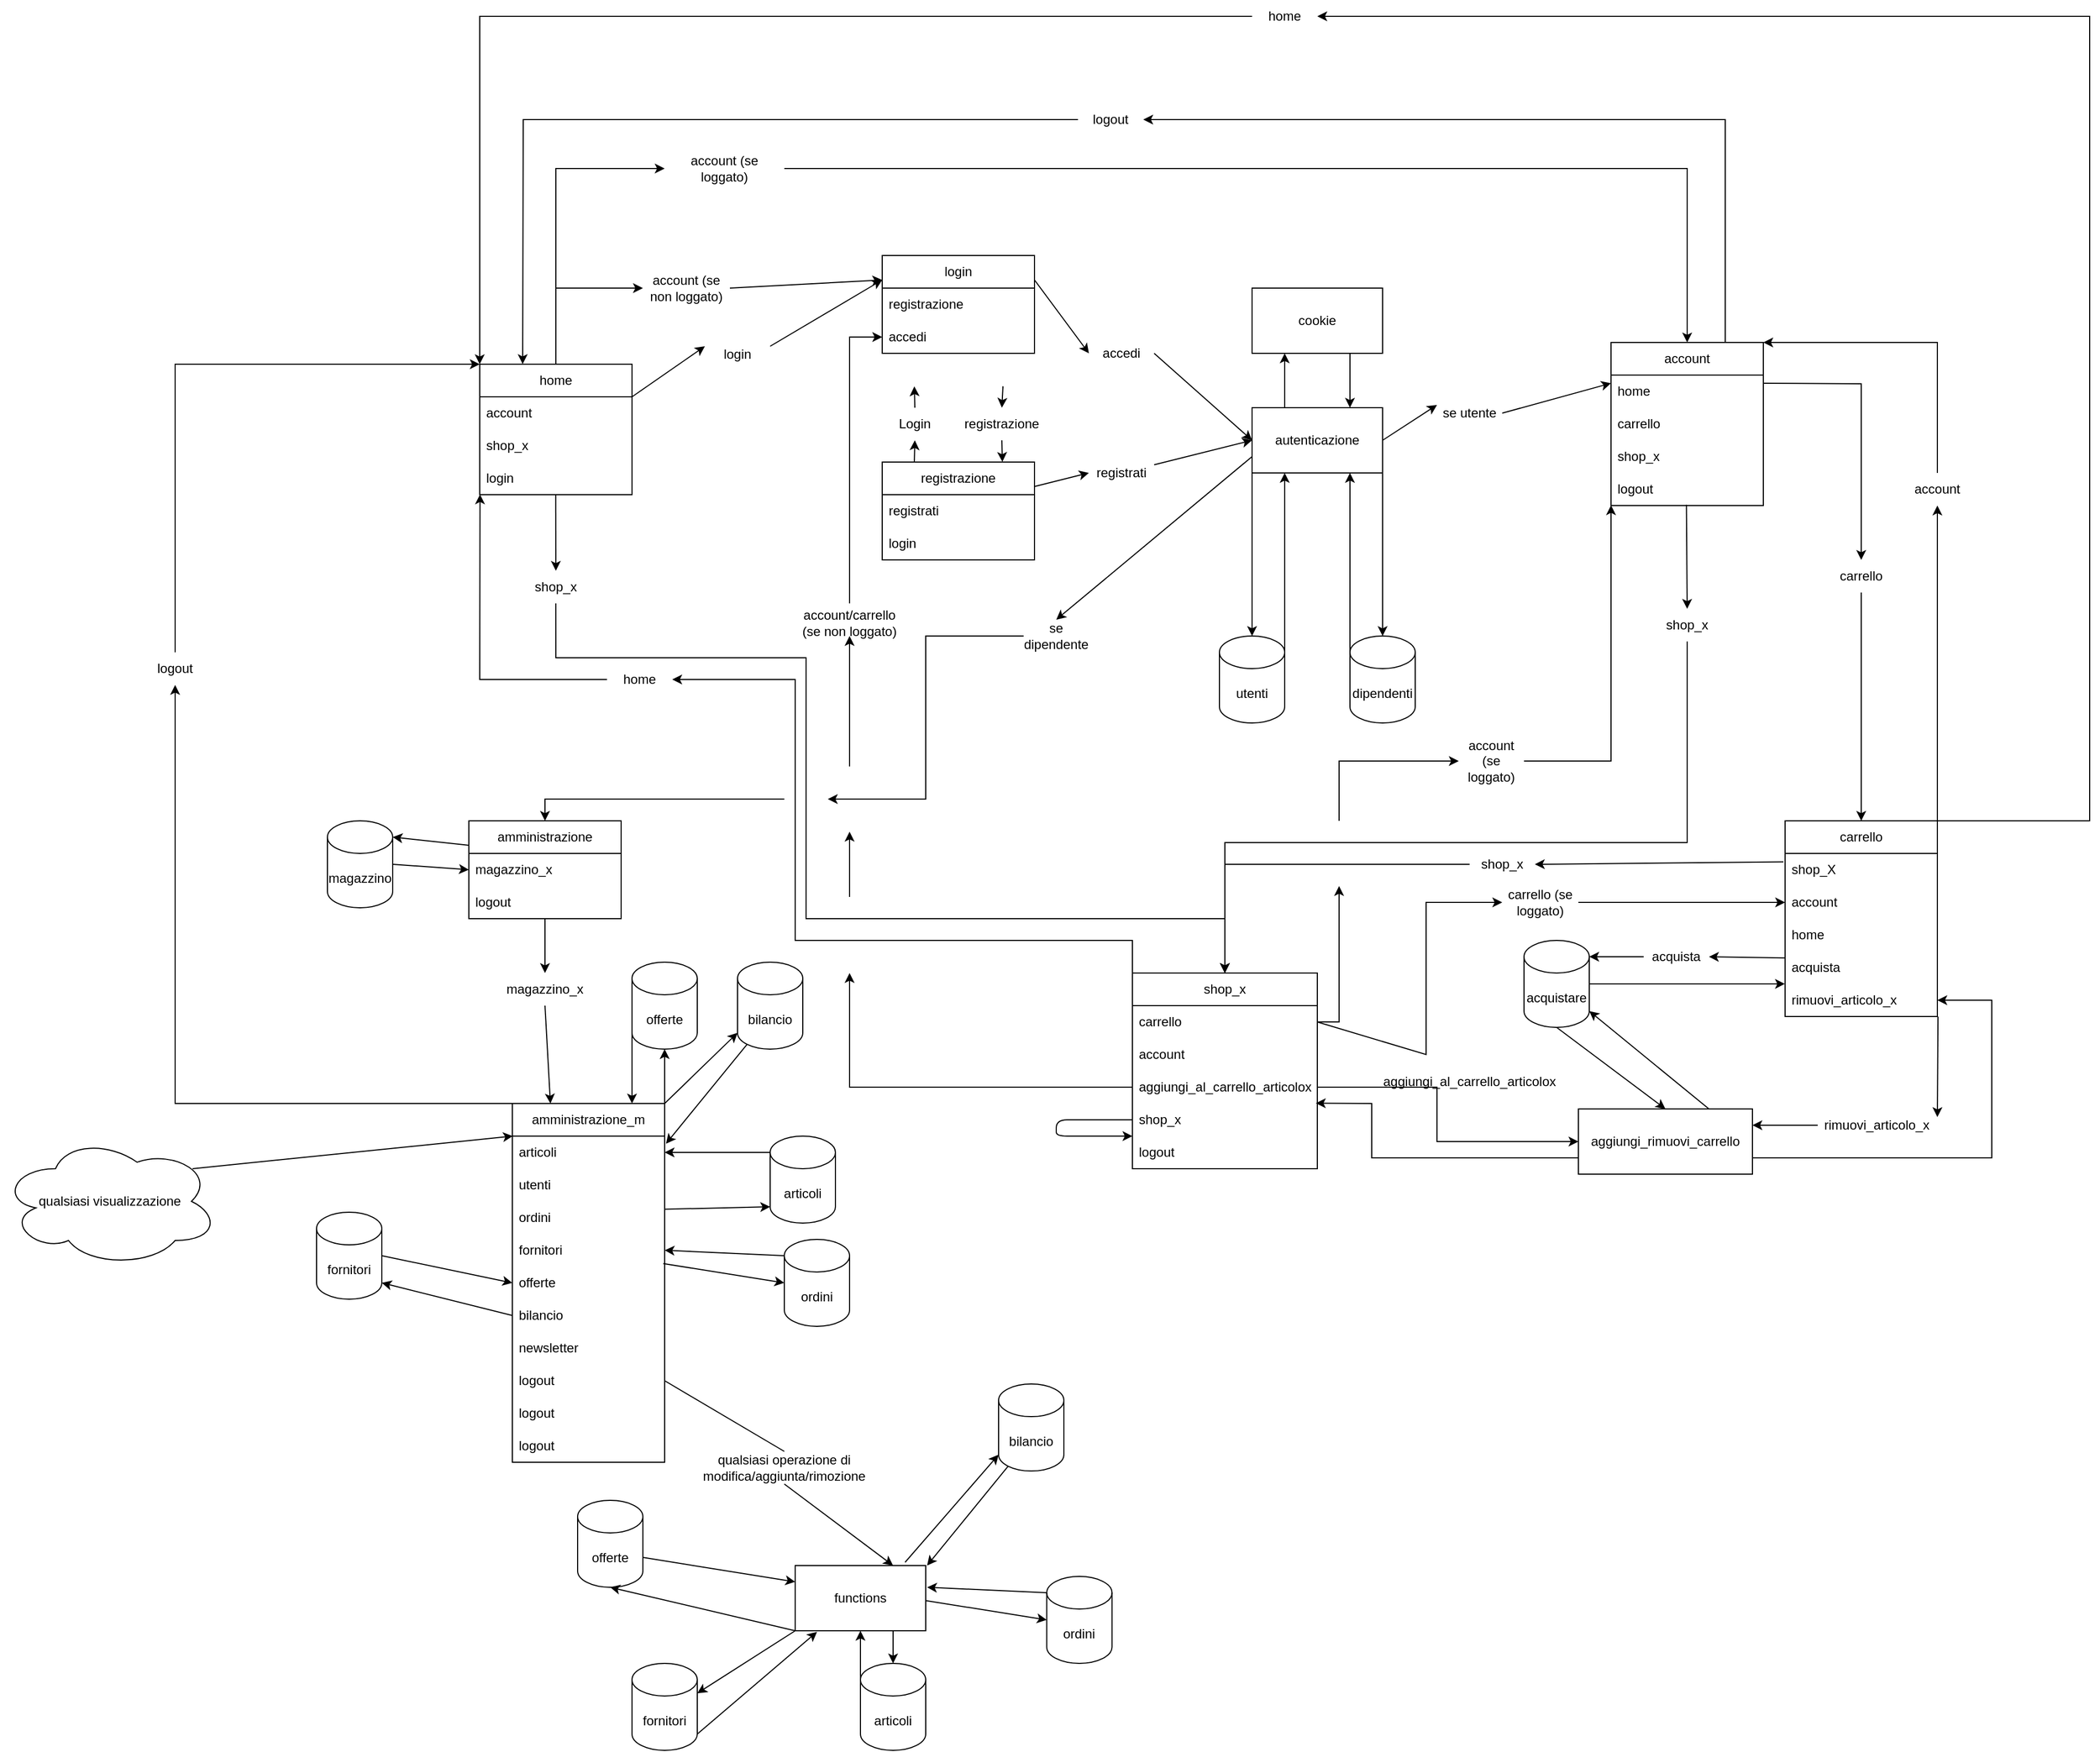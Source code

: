 <mxfile>
    <diagram name="Progettazione sito" id="yAc_jAHaFsXyHDSnvy8q">
        <mxGraphModel dx="3029" dy="2145" grid="1" gridSize="10" guides="1" tooltips="1" connect="1" arrows="1" fold="1" page="1" pageScale="1" pageWidth="827" pageHeight="1169" math="0" shadow="0">
            <root>
                <mxCell id="0"/>
                <mxCell id="1" parent="0"/>
                <mxCell id="OdpAyaXRCorN0vdMtEcc-62" value="shop_x" style="swimlane;fontStyle=0;childLayout=stackLayout;horizontal=1;startSize=30;horizontalStack=0;resizeParent=1;resizeParentMax=0;resizeLast=0;collapsible=1;marginBottom=0;whiteSpace=wrap;html=1;" parent="1" vertex="1">
                    <mxGeometry x="-410" y="325" width="170" height="180" as="geometry"/>
                </mxCell>
                <mxCell id="OdpAyaXRCorN0vdMtEcc-66" value="carrello" style="text;strokeColor=none;fillColor=none;align=left;verticalAlign=middle;spacingLeft=4;spacingRight=4;overflow=hidden;points=[[0,0.5],[1,0.5]];portConstraint=eastwest;rotatable=0;whiteSpace=wrap;html=1;" parent="OdpAyaXRCorN0vdMtEcc-62" vertex="1">
                    <mxGeometry y="30" width="170" height="30" as="geometry"/>
                </mxCell>
                <mxCell id="OdpAyaXRCorN0vdMtEcc-102" value="account" style="text;strokeColor=none;fillColor=none;align=left;verticalAlign=middle;spacingLeft=4;spacingRight=4;overflow=hidden;points=[[0,0.5],[1,0.5]];portConstraint=eastwest;rotatable=0;whiteSpace=wrap;html=1;" parent="OdpAyaXRCorN0vdMtEcc-62" vertex="1">
                    <mxGeometry y="60" width="170" height="30" as="geometry"/>
                </mxCell>
                <mxCell id="OdpAyaXRCorN0vdMtEcc-107" value="aggiungi_al_carrello_articolox" style="text;strokeColor=none;fillColor=none;align=left;verticalAlign=middle;spacingLeft=4;spacingRight=4;overflow=hidden;points=[[0,0.5],[1,0.5]];portConstraint=eastwest;rotatable=0;whiteSpace=wrap;html=1;" parent="OdpAyaXRCorN0vdMtEcc-62" vertex="1">
                    <mxGeometry y="90" width="170" height="30" as="geometry"/>
                </mxCell>
                <mxCell id="2" value="shop_x" style="text;strokeColor=none;fillColor=none;align=left;verticalAlign=middle;spacingLeft=4;spacingRight=4;overflow=hidden;points=[[0,0.5],[1,0.5]];portConstraint=eastwest;rotatable=0;whiteSpace=wrap;html=1;" parent="OdpAyaXRCorN0vdMtEcc-62" vertex="1">
                    <mxGeometry y="120" width="170" height="30" as="geometry"/>
                </mxCell>
                <mxCell id="5" value="" style="endArrow=classic;html=1;exitX=0;exitY=0.5;exitDx=0;exitDy=0;entryX=0;entryY=1;entryDx=0;entryDy=0;entryPerimeter=0;" parent="OdpAyaXRCorN0vdMtEcc-62" source="2" target="2" edge="1">
                    <mxGeometry width="50" height="50" relative="1" as="geometry">
                        <mxPoint x="-30" y="255" as="sourcePoint"/>
                        <mxPoint x="-140" y="265" as="targetPoint"/>
                        <Array as="points">
                            <mxPoint x="-70" y="135"/>
                            <mxPoint x="-70" y="150"/>
                        </Array>
                    </mxGeometry>
                </mxCell>
                <mxCell id="6" value="logout" style="text;strokeColor=none;fillColor=none;align=left;verticalAlign=middle;spacingLeft=4;spacingRight=4;overflow=hidden;points=[[0,0.5],[1,0.5]];portConstraint=eastwest;rotatable=0;whiteSpace=wrap;html=1;" parent="OdpAyaXRCorN0vdMtEcc-62" vertex="1">
                    <mxGeometry y="150" width="170" height="30" as="geometry"/>
                </mxCell>
                <mxCell id="OdpAyaXRCorN0vdMtEcc-67" value="home" style="swimlane;fontStyle=0;childLayout=stackLayout;horizontal=1;startSize=30;horizontalStack=0;resizeParent=1;resizeParentMax=0;resizeLast=0;collapsible=1;marginBottom=0;whiteSpace=wrap;html=1;" parent="1" vertex="1">
                    <mxGeometry x="-1010" y="-235" width="140" height="120" as="geometry"/>
                </mxCell>
                <mxCell id="OdpAyaXRCorN0vdMtEcc-68" value="account" style="text;strokeColor=none;fillColor=none;align=left;verticalAlign=middle;spacingLeft=4;spacingRight=4;overflow=hidden;points=[[0,0.5],[1,0.5]];portConstraint=eastwest;rotatable=0;whiteSpace=wrap;html=1;" parent="OdpAyaXRCorN0vdMtEcc-67" vertex="1">
                    <mxGeometry y="30" width="140" height="30" as="geometry"/>
                </mxCell>
                <mxCell id="OdpAyaXRCorN0vdMtEcc-69" value="shop_x" style="text;strokeColor=none;fillColor=none;align=left;verticalAlign=middle;spacingLeft=4;spacingRight=4;overflow=hidden;points=[[0,0.5],[1,0.5]];portConstraint=eastwest;rotatable=0;whiteSpace=wrap;html=1;" parent="OdpAyaXRCorN0vdMtEcc-67" vertex="1">
                    <mxGeometry y="60" width="140" height="30" as="geometry"/>
                </mxCell>
                <mxCell id="OdpAyaXRCorN0vdMtEcc-70" value="login" style="text;strokeColor=none;fillColor=none;align=left;verticalAlign=middle;spacingLeft=4;spacingRight=4;overflow=hidden;points=[[0,0.5],[1,0.5]];portConstraint=eastwest;rotatable=0;whiteSpace=wrap;html=1;" parent="OdpAyaXRCorN0vdMtEcc-67" vertex="1">
                    <mxGeometry y="90" width="140" height="30" as="geometry"/>
                </mxCell>
                <mxCell id="OdpAyaXRCorN0vdMtEcc-71" value="login" style="swimlane;fontStyle=0;childLayout=stackLayout;horizontal=1;startSize=30;horizontalStack=0;resizeParent=1;resizeParentMax=0;resizeLast=0;collapsible=1;marginBottom=0;whiteSpace=wrap;html=1;" parent="1" vertex="1">
                    <mxGeometry x="-640" y="-335" width="140" height="90" as="geometry"/>
                </mxCell>
                <mxCell id="OdpAyaXRCorN0vdMtEcc-72" value="registrazione" style="text;strokeColor=none;fillColor=none;align=left;verticalAlign=middle;spacingLeft=4;spacingRight=4;overflow=hidden;points=[[0,0.5],[1,0.5]];portConstraint=eastwest;rotatable=0;whiteSpace=wrap;html=1;" parent="OdpAyaXRCorN0vdMtEcc-71" vertex="1">
                    <mxGeometry y="30" width="140" height="30" as="geometry"/>
                </mxCell>
                <mxCell id="OdpAyaXRCorN0vdMtEcc-96" value="accedi" style="text;strokeColor=none;fillColor=none;align=left;verticalAlign=middle;spacingLeft=4;spacingRight=4;overflow=hidden;points=[[0,0.5],[1,0.5]];portConstraint=eastwest;rotatable=0;whiteSpace=wrap;html=1;" parent="OdpAyaXRCorN0vdMtEcc-71" vertex="1">
                    <mxGeometry y="60" width="140" height="30" as="geometry"/>
                </mxCell>
                <mxCell id="OdpAyaXRCorN0vdMtEcc-79" value="account" style="swimlane;fontStyle=0;childLayout=stackLayout;horizontal=1;startSize=30;horizontalStack=0;resizeParent=1;resizeParentMax=0;resizeLast=0;collapsible=1;marginBottom=0;whiteSpace=wrap;html=1;" parent="1" vertex="1">
                    <mxGeometry x="30" y="-255" width="140" height="150" as="geometry"/>
                </mxCell>
                <mxCell id="OdpAyaXRCorN0vdMtEcc-80" value="home" style="text;strokeColor=none;fillColor=none;align=left;verticalAlign=middle;spacingLeft=4;spacingRight=4;overflow=hidden;points=[[0,0.5],[1,0.5]];portConstraint=eastwest;rotatable=0;whiteSpace=wrap;html=1;" parent="OdpAyaXRCorN0vdMtEcc-79" vertex="1">
                    <mxGeometry y="30" width="140" height="30" as="geometry"/>
                </mxCell>
                <mxCell id="OdpAyaXRCorN0vdMtEcc-81" value="carrello" style="text;strokeColor=none;fillColor=none;align=left;verticalAlign=middle;spacingLeft=4;spacingRight=4;overflow=hidden;points=[[0,0.5],[1,0.5]];portConstraint=eastwest;rotatable=0;whiteSpace=wrap;html=1;" parent="OdpAyaXRCorN0vdMtEcc-79" vertex="1">
                    <mxGeometry y="60" width="140" height="30" as="geometry"/>
                </mxCell>
                <mxCell id="OdpAyaXRCorN0vdMtEcc-101" value="shop_x" style="text;strokeColor=none;fillColor=none;align=left;verticalAlign=middle;spacingLeft=4;spacingRight=4;overflow=hidden;points=[[0,0.5],[1,0.5]];portConstraint=eastwest;rotatable=0;whiteSpace=wrap;html=1;" parent="OdpAyaXRCorN0vdMtEcc-79" vertex="1">
                    <mxGeometry y="90" width="140" height="30" as="geometry"/>
                </mxCell>
                <mxCell id="rpOPXYTiuYvovucA8hwr-94" value="logout" style="text;strokeColor=none;fillColor=none;align=left;verticalAlign=middle;spacingLeft=4;spacingRight=4;overflow=hidden;points=[[0,0.5],[1,0.5]];portConstraint=eastwest;rotatable=0;whiteSpace=wrap;html=1;" parent="OdpAyaXRCorN0vdMtEcc-79" vertex="1">
                    <mxGeometry y="120" width="140" height="30" as="geometry"/>
                </mxCell>
                <mxCell id="OdpAyaXRCorN0vdMtEcc-89" value="carrello" style="swimlane;fontStyle=0;childLayout=stackLayout;horizontal=1;startSize=30;horizontalStack=0;resizeParent=1;resizeParentMax=0;resizeLast=0;collapsible=1;marginBottom=0;whiteSpace=wrap;html=1;" parent="1" vertex="1">
                    <mxGeometry x="190" y="185" width="140" height="180" as="geometry"/>
                </mxCell>
                <mxCell id="OdpAyaXRCorN0vdMtEcc-90" value="shop_X" style="text;strokeColor=none;fillColor=none;align=left;verticalAlign=middle;spacingLeft=4;spacingRight=4;overflow=hidden;points=[[0,0.5],[1,0.5]];portConstraint=eastwest;rotatable=0;whiteSpace=wrap;html=1;" parent="OdpAyaXRCorN0vdMtEcc-89" vertex="1">
                    <mxGeometry y="30" width="140" height="30" as="geometry"/>
                </mxCell>
                <mxCell id="OdpAyaXRCorN0vdMtEcc-94" value="account" style="text;strokeColor=none;fillColor=none;align=left;verticalAlign=middle;spacingLeft=4;spacingRight=4;overflow=hidden;points=[[0,0.5],[1,0.5]];portConstraint=eastwest;rotatable=0;whiteSpace=wrap;html=1;" parent="OdpAyaXRCorN0vdMtEcc-89" vertex="1">
                    <mxGeometry y="60" width="140" height="30" as="geometry"/>
                </mxCell>
                <mxCell id="OdpAyaXRCorN0vdMtEcc-95" value="home" style="text;strokeColor=none;fillColor=none;align=left;verticalAlign=middle;spacingLeft=4;spacingRight=4;overflow=hidden;points=[[0,0.5],[1,0.5]];portConstraint=eastwest;rotatable=0;whiteSpace=wrap;html=1;" parent="OdpAyaXRCorN0vdMtEcc-89" vertex="1">
                    <mxGeometry y="90" width="140" height="30" as="geometry"/>
                </mxCell>
                <mxCell id="OdpAyaXRCorN0vdMtEcc-125" value="acquista" style="text;strokeColor=none;fillColor=none;align=left;verticalAlign=middle;spacingLeft=4;spacingRight=4;overflow=hidden;points=[[0,0.5],[1,0.5]];portConstraint=eastwest;rotatable=0;whiteSpace=wrap;html=1;" parent="OdpAyaXRCorN0vdMtEcc-89" vertex="1">
                    <mxGeometry y="120" width="140" height="30" as="geometry"/>
                </mxCell>
                <mxCell id="3qx9ciOd4U_vg5KlXXqb-6" value="rimuovi_articolo_x" style="text;strokeColor=none;fillColor=none;align=left;verticalAlign=middle;spacingLeft=4;spacingRight=4;overflow=hidden;points=[[0,0.5],[1,0.5]];portConstraint=eastwest;rotatable=0;whiteSpace=wrap;html=1;" parent="OdpAyaXRCorN0vdMtEcc-89" vertex="1">
                    <mxGeometry y="150" width="140" height="30" as="geometry"/>
                </mxCell>
                <mxCell id="OdpAyaXRCorN0vdMtEcc-93" value="autenticazione" style="rounded=0;whiteSpace=wrap;html=1;" parent="1" vertex="1">
                    <mxGeometry x="-300" y="-195" width="120" height="60" as="geometry"/>
                </mxCell>
                <mxCell id="OdpAyaXRCorN0vdMtEcc-98" value="registrazione" style="swimlane;fontStyle=0;childLayout=stackLayout;horizontal=1;startSize=30;horizontalStack=0;resizeParent=1;resizeParentMax=0;resizeLast=0;collapsible=1;marginBottom=0;whiteSpace=wrap;html=1;" parent="1" vertex="1">
                    <mxGeometry x="-640" y="-145" width="140" height="90" as="geometry"/>
                </mxCell>
                <mxCell id="OdpAyaXRCorN0vdMtEcc-100" value="registrati" style="text;strokeColor=none;fillColor=none;align=left;verticalAlign=middle;spacingLeft=4;spacingRight=4;overflow=hidden;points=[[0,0.5],[1,0.5]];portConstraint=eastwest;rotatable=0;whiteSpace=wrap;html=1;" parent="OdpAyaXRCorN0vdMtEcc-98" vertex="1">
                    <mxGeometry y="30" width="140" height="30" as="geometry"/>
                </mxCell>
                <mxCell id="rpOPXYTiuYvovucA8hwr-16" value="login" style="text;strokeColor=none;fillColor=none;align=left;verticalAlign=middle;spacingLeft=4;spacingRight=4;overflow=hidden;points=[[0,0.5],[1,0.5]];portConstraint=eastwest;rotatable=0;whiteSpace=wrap;html=1;" parent="OdpAyaXRCorN0vdMtEcc-98" vertex="1">
                    <mxGeometry y="60" width="140" height="30" as="geometry"/>
                </mxCell>
                <mxCell id="OdpAyaXRCorN0vdMtEcc-104" value="utenti" style="shape=cylinder3;whiteSpace=wrap;html=1;boundedLbl=1;backgroundOutline=1;size=15;" parent="1" vertex="1">
                    <mxGeometry x="-330" y="15" width="60" height="80" as="geometry"/>
                </mxCell>
                <mxCell id="OdpAyaXRCorN0vdMtEcc-105" value="dipendenti" style="shape=cylinder3;whiteSpace=wrap;html=1;boundedLbl=1;backgroundOutline=1;size=15;" parent="1" vertex="1">
                    <mxGeometry x="-210" y="15" width="60" height="80" as="geometry"/>
                </mxCell>
                <mxCell id="OdpAyaXRCorN0vdMtEcc-109" value="magazzino" style="shape=cylinder3;whiteSpace=wrap;html=1;boundedLbl=1;backgroundOutline=1;size=15;" parent="1" vertex="1">
                    <mxGeometry x="-1150" y="185" width="60" height="80" as="geometry"/>
                </mxCell>
                <mxCell id="OdpAyaXRCorN0vdMtEcc-110" value="amministrazione" style="swimlane;fontStyle=0;childLayout=stackLayout;horizontal=1;startSize=30;horizontalStack=0;resizeParent=1;resizeParentMax=0;resizeLast=0;collapsible=1;marginBottom=0;whiteSpace=wrap;html=1;" parent="1" vertex="1">
                    <mxGeometry x="-1020" y="185" width="140" height="90" as="geometry"/>
                </mxCell>
                <mxCell id="OdpAyaXRCorN0vdMtEcc-111" value="magazzino_x" style="text;strokeColor=none;fillColor=none;align=left;verticalAlign=middle;spacingLeft=4;spacingRight=4;overflow=hidden;points=[[0,0.5],[1,0.5]];portConstraint=eastwest;rotatable=0;whiteSpace=wrap;html=1;" parent="OdpAyaXRCorN0vdMtEcc-110" vertex="1">
                    <mxGeometry y="30" width="140" height="30" as="geometry"/>
                </mxCell>
                <mxCell id="OdpAyaXRCorN0vdMtEcc-113" value="logout" style="text;strokeColor=none;fillColor=none;align=left;verticalAlign=middle;spacingLeft=4;spacingRight=4;overflow=hidden;points=[[0,0.5],[1,0.5]];portConstraint=eastwest;rotatable=0;whiteSpace=wrap;html=1;" parent="OdpAyaXRCorN0vdMtEcc-110" vertex="1">
                    <mxGeometry y="60" width="140" height="30" as="geometry"/>
                </mxCell>
                <mxCell id="OdpAyaXRCorN0vdMtEcc-117" value="amministrazione_m" style="swimlane;fontStyle=0;childLayout=stackLayout;horizontal=1;startSize=30;horizontalStack=0;resizeParent=1;resizeParentMax=0;resizeLast=0;collapsible=1;marginBottom=0;whiteSpace=wrap;html=1;" parent="1" vertex="1">
                    <mxGeometry x="-980" y="445" width="140" height="330" as="geometry"/>
                </mxCell>
                <mxCell id="OdpAyaXRCorN0vdMtEcc-118" value="articoli" style="text;strokeColor=none;fillColor=none;align=left;verticalAlign=middle;spacingLeft=4;spacingRight=4;overflow=hidden;points=[[0,0.5],[1,0.5]];portConstraint=eastwest;rotatable=0;whiteSpace=wrap;html=1;" parent="OdpAyaXRCorN0vdMtEcc-117" vertex="1">
                    <mxGeometry y="30" width="140" height="30" as="geometry"/>
                </mxCell>
                <mxCell id="OdpAyaXRCorN0vdMtEcc-119" value="utenti" style="text;strokeColor=none;fillColor=none;align=left;verticalAlign=middle;spacingLeft=4;spacingRight=4;overflow=hidden;points=[[0,0.5],[1,0.5]];portConstraint=eastwest;rotatable=0;whiteSpace=wrap;html=1;" parent="OdpAyaXRCorN0vdMtEcc-117" vertex="1">
                    <mxGeometry y="60" width="140" height="30" as="geometry"/>
                </mxCell>
                <mxCell id="OdpAyaXRCorN0vdMtEcc-121" value="ordini" style="text;strokeColor=none;fillColor=none;align=left;verticalAlign=middle;spacingLeft=4;spacingRight=4;overflow=hidden;points=[[0,0.5],[1,0.5]];portConstraint=eastwest;rotatable=0;whiteSpace=wrap;html=1;" parent="OdpAyaXRCorN0vdMtEcc-117" vertex="1">
                    <mxGeometry y="90" width="140" height="30" as="geometry"/>
                </mxCell>
                <mxCell id="OdpAyaXRCorN0vdMtEcc-122" value="fornitori" style="text;strokeColor=none;fillColor=none;align=left;verticalAlign=middle;spacingLeft=4;spacingRight=4;overflow=hidden;points=[[0,0.5],[1,0.5]];portConstraint=eastwest;rotatable=0;whiteSpace=wrap;html=1;" parent="OdpAyaXRCorN0vdMtEcc-117" vertex="1">
                    <mxGeometry y="120" width="140" height="30" as="geometry"/>
                </mxCell>
                <mxCell id="OdpAyaXRCorN0vdMtEcc-124" value="offerte" style="text;strokeColor=none;fillColor=none;align=left;verticalAlign=middle;spacingLeft=4;spacingRight=4;overflow=hidden;points=[[0,0.5],[1,0.5]];portConstraint=eastwest;rotatable=0;whiteSpace=wrap;html=1;" parent="OdpAyaXRCorN0vdMtEcc-117" vertex="1">
                    <mxGeometry y="150" width="140" height="30" as="geometry"/>
                </mxCell>
                <mxCell id="OdpAyaXRCorN0vdMtEcc-127" value="bilancio" style="text;strokeColor=none;fillColor=none;align=left;verticalAlign=middle;spacingLeft=4;spacingRight=4;overflow=hidden;points=[[0,0.5],[1,0.5]];portConstraint=eastwest;rotatable=0;whiteSpace=wrap;html=1;" parent="OdpAyaXRCorN0vdMtEcc-117" vertex="1">
                    <mxGeometry y="180" width="140" height="30" as="geometry"/>
                </mxCell>
                <mxCell id="7" value="newsletter" style="text;strokeColor=none;fillColor=none;align=left;verticalAlign=middle;spacingLeft=4;spacingRight=4;overflow=hidden;points=[[0,0.5],[1,0.5]];portConstraint=eastwest;rotatable=0;whiteSpace=wrap;html=1;" parent="OdpAyaXRCorN0vdMtEcc-117" vertex="1">
                    <mxGeometry y="210" width="140" height="30" as="geometry"/>
                </mxCell>
                <mxCell id="8" value="logout" style="text;strokeColor=none;fillColor=none;align=left;verticalAlign=middle;spacingLeft=4;spacingRight=4;overflow=hidden;points=[[0,0.5],[1,0.5]];portConstraint=eastwest;rotatable=0;whiteSpace=wrap;html=1;" parent="OdpAyaXRCorN0vdMtEcc-117" vertex="1">
                    <mxGeometry y="240" width="140" height="30" as="geometry"/>
                </mxCell>
                <mxCell id="9" value="logout" style="text;strokeColor=none;fillColor=none;align=left;verticalAlign=middle;spacingLeft=4;spacingRight=4;overflow=hidden;points=[[0,0.5],[1,0.5]];portConstraint=eastwest;rotatable=0;whiteSpace=wrap;html=1;" parent="OdpAyaXRCorN0vdMtEcc-117" vertex="1">
                    <mxGeometry y="270" width="140" height="30" as="geometry"/>
                </mxCell>
                <mxCell id="20" value="logout" style="text;strokeColor=none;fillColor=none;align=left;verticalAlign=middle;spacingLeft=4;spacingRight=4;overflow=hidden;points=[[0,0.5],[1,0.5]];portConstraint=eastwest;rotatable=0;whiteSpace=wrap;html=1;" parent="OdpAyaXRCorN0vdMtEcc-117" vertex="1">
                    <mxGeometry y="300" width="140" height="30" as="geometry"/>
                </mxCell>
                <mxCell id="OdpAyaXRCorN0vdMtEcc-126" value="acquistare" style="shape=cylinder3;whiteSpace=wrap;html=1;boundedLbl=1;backgroundOutline=1;size=15;" parent="1" vertex="1">
                    <mxGeometry x="-50" y="295" width="60" height="80" as="geometry"/>
                </mxCell>
                <mxCell id="OdpAyaXRCorN0vdMtEcc-128" value="articoli" style="shape=cylinder3;whiteSpace=wrap;html=1;boundedLbl=1;backgroundOutline=1;size=15;" parent="1" vertex="1">
                    <mxGeometry x="-743" y="475" width="60" height="80" as="geometry"/>
                </mxCell>
                <mxCell id="OdpAyaXRCorN0vdMtEcc-129" value="ordini" style="shape=cylinder3;whiteSpace=wrap;html=1;boundedLbl=1;backgroundOutline=1;size=15;" parent="1" vertex="1">
                    <mxGeometry x="-730" y="570" width="60" height="80" as="geometry"/>
                </mxCell>
                <mxCell id="OdpAyaXRCorN0vdMtEcc-130" value="bilancio" style="shape=cylinder3;whiteSpace=wrap;html=1;boundedLbl=1;backgroundOutline=1;size=15;" parent="1" vertex="1">
                    <mxGeometry x="-773" y="315" width="60" height="80" as="geometry"/>
                </mxCell>
                <mxCell id="OdpAyaXRCorN0vdMtEcc-131" value="offerte" style="shape=cylinder3;whiteSpace=wrap;html=1;boundedLbl=1;backgroundOutline=1;size=15;" parent="1" vertex="1">
                    <mxGeometry x="-870" y="315" width="60" height="80" as="geometry"/>
                </mxCell>
                <mxCell id="rpOPXYTiuYvovucA8hwr-6" value="" style="endArrow=classic;html=1;rounded=0;entryX=0;entryY=0.25;entryDx=0;entryDy=0;exitX=1;exitY=0.25;exitDx=0;exitDy=0;" parent="1" source="rpOPXYTiuYvovucA8hwr-8" target="OdpAyaXRCorN0vdMtEcc-71" edge="1">
                    <mxGeometry width="50" height="50" relative="1" as="geometry">
                        <mxPoint x="-860" y="15" as="sourcePoint"/>
                        <mxPoint x="-810" y="-35" as="targetPoint"/>
                    </mxGeometry>
                </mxCell>
                <mxCell id="rpOPXYTiuYvovucA8hwr-7" value="" style="endArrow=classic;html=1;rounded=0;entryX=0;entryY=0.25;entryDx=0;entryDy=0;exitX=1;exitY=0.25;exitDx=0;exitDy=0;" parent="1" source="OdpAyaXRCorN0vdMtEcc-67" target="rpOPXYTiuYvovucA8hwr-8" edge="1">
                    <mxGeometry width="50" height="50" relative="1" as="geometry">
                        <mxPoint x="-870" y="-205" as="sourcePoint"/>
                        <mxPoint x="-640" y="-282" as="targetPoint"/>
                    </mxGeometry>
                </mxCell>
                <mxCell id="rpOPXYTiuYvovucA8hwr-8" value="login" style="text;html=1;strokeColor=none;fillColor=none;align=center;verticalAlign=middle;whiteSpace=wrap;rounded=0;" parent="1" vertex="1">
                    <mxGeometry x="-803" y="-259" width="60" height="30" as="geometry"/>
                </mxCell>
                <mxCell id="rpOPXYTiuYvovucA8hwr-9" value="" style="endArrow=classic;html=1;rounded=0;exitX=0.5;exitY=1;exitDx=0;exitDy=0;entryX=0.789;entryY=-0.002;entryDx=0;entryDy=0;entryPerimeter=0;" parent="1" source="rpOPXYTiuYvovucA8hwr-11" target="OdpAyaXRCorN0vdMtEcc-98" edge="1">
                    <mxGeometry width="50" height="50" relative="1" as="geometry">
                        <mxPoint x="-490" y="-175" as="sourcePoint"/>
                        <mxPoint x="-530" y="-145" as="targetPoint"/>
                    </mxGeometry>
                </mxCell>
                <mxCell id="rpOPXYTiuYvovucA8hwr-11" value="registrazione" style="text;html=1;strokeColor=none;fillColor=none;align=center;verticalAlign=middle;whiteSpace=wrap;rounded=0;" parent="1" vertex="1">
                    <mxGeometry x="-560" y="-195" width="60" height="30" as="geometry"/>
                </mxCell>
                <mxCell id="rpOPXYTiuYvovucA8hwr-13" value="" style="endArrow=classic;html=1;rounded=0;entryX=0.5;entryY=1;entryDx=0;entryDy=0;exitX=0.211;exitY=-0.002;exitDx=0;exitDy=0;exitPerimeter=0;" parent="1" source="OdpAyaXRCorN0vdMtEcc-98" target="rpOPXYTiuYvovucA8hwr-14" edge="1">
                    <mxGeometry width="50" height="50" relative="1" as="geometry">
                        <mxPoint x="-605" y="-145" as="sourcePoint"/>
                        <mxPoint x="-605" y="-215" as="targetPoint"/>
                    </mxGeometry>
                </mxCell>
                <mxCell id="rpOPXYTiuYvovucA8hwr-14" value="Login" style="text;html=1;strokeColor=none;fillColor=none;align=center;verticalAlign=middle;whiteSpace=wrap;rounded=0;" parent="1" vertex="1">
                    <mxGeometry x="-640" y="-195" width="60" height="30" as="geometry"/>
                </mxCell>
                <mxCell id="rpOPXYTiuYvovucA8hwr-15" value="" style="endArrow=classic;html=1;rounded=0;entryX=0;entryY=0.5;entryDx=0;entryDy=0;exitX=1;exitY=0.25;exitDx=0;exitDy=0;" parent="1" source="rpOPXYTiuYvovucA8hwr-24" target="OdpAyaXRCorN0vdMtEcc-93" edge="1">
                    <mxGeometry width="50" height="50" relative="1" as="geometry">
                        <mxPoint x="-460" y="-15" as="sourcePoint"/>
                        <mxPoint x="-410" y="-65" as="targetPoint"/>
                    </mxGeometry>
                </mxCell>
                <mxCell id="rpOPXYTiuYvovucA8hwr-19" value="" style="endArrow=classic;html=1;rounded=0;entryX=0.211;entryY=1.014;entryDx=0;entryDy=0;entryPerimeter=0;exitX=0.5;exitY=0;exitDx=0;exitDy=0;" parent="1" source="rpOPXYTiuYvovucA8hwr-14" edge="1">
                    <mxGeometry width="50" height="50" relative="1" as="geometry">
                        <mxPoint x="-770" y="-105" as="sourcePoint"/>
                        <mxPoint x="-610.46" y="-214.58" as="targetPoint"/>
                    </mxGeometry>
                </mxCell>
                <mxCell id="rpOPXYTiuYvovucA8hwr-21" value="" style="endArrow=classic;html=1;rounded=0;entryX=0.5;entryY=0;entryDx=0;entryDy=0;exitX=0.793;exitY=1.011;exitDx=0;exitDy=0;exitPerimeter=0;" parent="1" target="rpOPXYTiuYvovucA8hwr-11" edge="1">
                    <mxGeometry width="50" height="50" relative="1" as="geometry">
                        <mxPoint x="-528.98" y="-214.67" as="sourcePoint"/>
                        <mxPoint x="-680" y="-115" as="targetPoint"/>
                    </mxGeometry>
                </mxCell>
                <mxCell id="rpOPXYTiuYvovucA8hwr-22" value="" style="endArrow=classic;html=1;rounded=0;entryX=0;entryY=0.5;entryDx=0;entryDy=0;exitX=1;exitY=0.5;exitDx=0;exitDy=0;" parent="1" source="rpOPXYTiuYvovucA8hwr-26" target="OdpAyaXRCorN0vdMtEcc-93" edge="1">
                    <mxGeometry width="50" height="50" relative="1" as="geometry">
                        <mxPoint x="-440" y="-255" as="sourcePoint"/>
                        <mxPoint x="-390" y="-305" as="targetPoint"/>
                    </mxGeometry>
                </mxCell>
                <mxCell id="rpOPXYTiuYvovucA8hwr-23" value="" style="endArrow=classic;html=1;rounded=0;entryX=0;entryY=0.5;entryDx=0;entryDy=0;exitX=1;exitY=0.25;exitDx=0;exitDy=0;" parent="1" source="OdpAyaXRCorN0vdMtEcc-98" target="rpOPXYTiuYvovucA8hwr-24" edge="1">
                    <mxGeometry width="50" height="50" relative="1" as="geometry">
                        <mxPoint x="-500" y="-115" as="sourcePoint"/>
                        <mxPoint x="-300" y="-165" as="targetPoint"/>
                    </mxGeometry>
                </mxCell>
                <mxCell id="rpOPXYTiuYvovucA8hwr-24" value="registrati" style="text;html=1;strokeColor=none;fillColor=none;align=center;verticalAlign=middle;whiteSpace=wrap;rounded=0;" parent="1" vertex="1">
                    <mxGeometry x="-450" y="-150" width="60" height="30" as="geometry"/>
                </mxCell>
                <mxCell id="rpOPXYTiuYvovucA8hwr-25" value="" style="endArrow=classic;html=1;rounded=0;entryX=0;entryY=0.5;entryDx=0;entryDy=0;exitX=1;exitY=0.25;exitDx=0;exitDy=0;" parent="1" source="OdpAyaXRCorN0vdMtEcc-71" target="rpOPXYTiuYvovucA8hwr-26" edge="1">
                    <mxGeometry width="50" height="50" relative="1" as="geometry">
                        <mxPoint x="-500" y="-305" as="sourcePoint"/>
                        <mxPoint x="-300" y="-165" as="targetPoint"/>
                    </mxGeometry>
                </mxCell>
                <mxCell id="rpOPXYTiuYvovucA8hwr-26" value="accedi" style="text;html=1;strokeColor=none;fillColor=none;align=center;verticalAlign=middle;whiteSpace=wrap;rounded=0;" parent="1" vertex="1">
                    <mxGeometry x="-450" y="-260" width="60" height="30" as="geometry"/>
                </mxCell>
                <mxCell id="rpOPXYTiuYvovucA8hwr-27" value="" style="endArrow=classic;html=1;rounded=0;entryX=0.75;entryY=1;entryDx=0;entryDy=0;exitX=0;exitY=0;exitDx=0;exitDy=15;exitPerimeter=0;" parent="1" source="OdpAyaXRCorN0vdMtEcc-105" target="OdpAyaXRCorN0vdMtEcc-93" edge="1">
                    <mxGeometry width="50" height="50" relative="1" as="geometry">
                        <mxPoint x="-190" y="-35" as="sourcePoint"/>
                        <mxPoint x="-140" y="-85" as="targetPoint"/>
                    </mxGeometry>
                </mxCell>
                <mxCell id="rpOPXYTiuYvovucA8hwr-28" value="" style="endArrow=classic;html=1;rounded=0;entryX=0.5;entryY=0;entryDx=0;entryDy=0;entryPerimeter=0;exitX=1;exitY=1;exitDx=0;exitDy=0;" parent="1" source="OdpAyaXRCorN0vdMtEcc-93" target="OdpAyaXRCorN0vdMtEcc-105" edge="1">
                    <mxGeometry width="50" height="50" relative="1" as="geometry">
                        <mxPoint x="-130" y="-55" as="sourcePoint"/>
                        <mxPoint x="-80" y="-105" as="targetPoint"/>
                    </mxGeometry>
                </mxCell>
                <mxCell id="rpOPXYTiuYvovucA8hwr-29" value="" style="endArrow=classic;html=1;rounded=0;entryX=0.25;entryY=1;entryDx=0;entryDy=0;exitX=1;exitY=0;exitDx=0;exitDy=15;exitPerimeter=0;" parent="1" source="OdpAyaXRCorN0vdMtEcc-104" target="OdpAyaXRCorN0vdMtEcc-93" edge="1">
                    <mxGeometry width="50" height="50" relative="1" as="geometry">
                        <mxPoint x="-280" y="-5" as="sourcePoint"/>
                        <mxPoint x="-230" y="-55" as="targetPoint"/>
                    </mxGeometry>
                </mxCell>
                <mxCell id="rpOPXYTiuYvovucA8hwr-30" value="" style="endArrow=classic;html=1;rounded=0;entryX=0.5;entryY=0;entryDx=0;entryDy=0;entryPerimeter=0;exitX=0;exitY=1;exitDx=0;exitDy=0;" parent="1" source="OdpAyaXRCorN0vdMtEcc-93" target="OdpAyaXRCorN0vdMtEcc-104" edge="1">
                    <mxGeometry width="50" height="50" relative="1" as="geometry">
                        <mxPoint x="-410" y="-15" as="sourcePoint"/>
                        <mxPoint x="-360" y="-65" as="targetPoint"/>
                    </mxGeometry>
                </mxCell>
                <mxCell id="rpOPXYTiuYvovucA8hwr-31" value="" style="endArrow=classic;html=1;rounded=0;entryX=0;entryY=0.25;entryDx=0;entryDy=0;exitX=1;exitY=0.5;exitDx=0;exitDy=0;" parent="1" source="rpOPXYTiuYvovucA8hwr-33" target="OdpAyaXRCorN0vdMtEcc-79" edge="1">
                    <mxGeometry width="50" height="50" relative="1" as="geometry">
                        <mxPoint x="-100" y="-135" as="sourcePoint"/>
                        <mxPoint x="-50" y="-185" as="targetPoint"/>
                    </mxGeometry>
                </mxCell>
                <mxCell id="rpOPXYTiuYvovucA8hwr-32" value="" style="endArrow=classic;html=1;rounded=0;entryX=0;entryY=0.25;entryDx=0;entryDy=0;exitX=1;exitY=0.5;exitDx=0;exitDy=0;" parent="1" source="OdpAyaXRCorN0vdMtEcc-93" target="rpOPXYTiuYvovucA8hwr-33" edge="1">
                    <mxGeometry width="50" height="50" relative="1" as="geometry">
                        <mxPoint x="-180" y="-165" as="sourcePoint"/>
                        <mxPoint x="30" y="-217" as="targetPoint"/>
                    </mxGeometry>
                </mxCell>
                <mxCell id="rpOPXYTiuYvovucA8hwr-33" value="se utente" style="text;html=1;strokeColor=none;fillColor=none;align=center;verticalAlign=middle;whiteSpace=wrap;rounded=0;" parent="1" vertex="1">
                    <mxGeometry x="-130" y="-205" width="60" height="30" as="geometry"/>
                </mxCell>
                <mxCell id="rpOPXYTiuYvovucA8hwr-35" value="" style="endArrow=classic;html=1;rounded=0;exitX=0;exitY=0.75;exitDx=0;exitDy=0;entryX=0.5;entryY=0;entryDx=0;entryDy=0;" parent="1" source="OdpAyaXRCorN0vdMtEcc-93" target="rpOPXYTiuYvovucA8hwr-36" edge="1">
                    <mxGeometry width="50" height="50" relative="1" as="geometry">
                        <mxPoint x="-300" y="-150" as="sourcePoint"/>
                        <mxPoint x="-580" y="105" as="targetPoint"/>
                    </mxGeometry>
                </mxCell>
                <mxCell id="rpOPXYTiuYvovucA8hwr-36" value="se dipendente" style="text;html=1;strokeColor=none;fillColor=none;align=center;verticalAlign=middle;whiteSpace=wrap;rounded=0;" parent="1" vertex="1">
                    <mxGeometry x="-510" width="60" height="30" as="geometry"/>
                </mxCell>
                <mxCell id="rpOPXYTiuYvovucA8hwr-37" value="" style="endArrow=classic;html=1;rounded=0;entryX=0.5;entryY=0;entryDx=0;entryDy=0;exitX=0.499;exitY=0.999;exitDx=0;exitDy=0;exitPerimeter=0;" parent="1" source="rpOPXYTiuYvovucA8hwr-41" target="OdpAyaXRCorN0vdMtEcc-62" edge="1">
                    <mxGeometry width="50" height="50" relative="1" as="geometry">
                        <mxPoint x="-940" y="-85" as="sourcePoint"/>
                        <mxPoint x="-840" y="45" as="targetPoint"/>
                        <Array as="points">
                            <mxPoint x="-940" y="35"/>
                            <mxPoint x="-710" y="35"/>
                            <mxPoint x="-710" y="275"/>
                            <mxPoint x="-325" y="275"/>
                        </Array>
                    </mxGeometry>
                </mxCell>
                <mxCell id="rpOPXYTiuYvovucA8hwr-40" value="" style="endArrow=classic;html=1;rounded=0;entryX=0.5;entryY=0;entryDx=0;entryDy=0;exitX=0.499;exitY=0.999;exitDx=0;exitDy=0;exitPerimeter=0;" parent="1" source="OdpAyaXRCorN0vdMtEcc-70" target="rpOPXYTiuYvovucA8hwr-41" edge="1">
                    <mxGeometry width="50" height="50" relative="1" as="geometry">
                        <mxPoint x="-940" y="-115" as="sourcePoint"/>
                        <mxPoint x="-340" y="325" as="targetPoint"/>
                        <Array as="points"/>
                    </mxGeometry>
                </mxCell>
                <mxCell id="rpOPXYTiuYvovucA8hwr-41" value="shop_x" style="text;html=1;strokeColor=none;fillColor=none;align=center;verticalAlign=middle;whiteSpace=wrap;rounded=0;" parent="1" vertex="1">
                    <mxGeometry x="-970" y="-45" width="60" height="30" as="geometry"/>
                </mxCell>
                <mxCell id="rpOPXYTiuYvovucA8hwr-42" value="" style="endArrow=classic;html=1;rounded=0;entryX=0.5;entryY=0;entryDx=0;entryDy=0;exitX=0.5;exitY=1;exitDx=0;exitDy=0;exitPerimeter=0;" parent="1" source="rpOPXYTiuYvovucA8hwr-44" target="OdpAyaXRCorN0vdMtEcc-62" edge="1">
                    <mxGeometry width="50" height="50" relative="1" as="geometry">
                        <mxPoint x="100" y="45" as="sourcePoint"/>
                        <mxPoint x="150" y="-5" as="targetPoint"/>
                        <Array as="points">
                            <mxPoint x="100" y="205"/>
                            <mxPoint x="-80" y="205"/>
                            <mxPoint x="-325" y="205"/>
                        </Array>
                    </mxGeometry>
                </mxCell>
                <mxCell id="rpOPXYTiuYvovucA8hwr-43" value="" style="endArrow=classic;html=1;rounded=0;entryX=0.5;entryY=0;entryDx=0;entryDy=0;exitX=0.495;exitY=0.975;exitDx=0;exitDy=0;exitPerimeter=0;" parent="1" source="rpOPXYTiuYvovucA8hwr-94" target="rpOPXYTiuYvovucA8hwr-44" edge="1">
                    <mxGeometry width="50" height="50" relative="1" as="geometry">
                        <mxPoint x="100" y="-105" as="sourcePoint"/>
                        <mxPoint x="-340" y="325" as="targetPoint"/>
                        <Array as="points"/>
                    </mxGeometry>
                </mxCell>
                <mxCell id="rpOPXYTiuYvovucA8hwr-44" value="shop_x" style="text;html=1;strokeColor=none;fillColor=none;align=center;verticalAlign=middle;whiteSpace=wrap;rounded=0;" parent="1" vertex="1">
                    <mxGeometry x="70" y="-10" width="60" height="30" as="geometry"/>
                </mxCell>
                <mxCell id="rpOPXYTiuYvovucA8hwr-45" value="" style="endArrow=classic;html=1;rounded=0;entryX=0.5;entryY=0;entryDx=0;entryDy=0;exitX=0.5;exitY=1;exitDx=0;exitDy=0;" parent="1" source="rpOPXYTiuYvovucA8hwr-49" target="OdpAyaXRCorN0vdMtEcc-89" edge="1">
                    <mxGeometry width="50" height="50" relative="1" as="geometry">
                        <mxPoint x="210" y="5" as="sourcePoint"/>
                        <mxPoint x="260" y="-45" as="targetPoint"/>
                        <Array as="points"/>
                    </mxGeometry>
                </mxCell>
                <mxCell id="rpOPXYTiuYvovucA8hwr-48" value="" style="endArrow=classic;html=1;rounded=0;entryX=0.5;entryY=0;entryDx=0;entryDy=0;exitX=1;exitY=0.25;exitDx=0;exitDy=0;" parent="1" source="OdpAyaXRCorN0vdMtEcc-79" target="rpOPXYTiuYvovucA8hwr-49" edge="1">
                    <mxGeometry width="50" height="50" relative="1" as="geometry">
                        <mxPoint x="170" y="-217" as="sourcePoint"/>
                        <mxPoint x="260" y="185" as="targetPoint"/>
                        <Array as="points">
                            <mxPoint x="260" y="-217"/>
                        </Array>
                    </mxGeometry>
                </mxCell>
                <mxCell id="rpOPXYTiuYvovucA8hwr-49" value="carrello" style="text;html=1;strokeColor=none;fillColor=none;align=center;verticalAlign=middle;whiteSpace=wrap;rounded=0;" parent="1" vertex="1">
                    <mxGeometry x="230" y="-55" width="60" height="30" as="geometry"/>
                </mxCell>
                <mxCell id="rpOPXYTiuYvovucA8hwr-50" value="" style="endArrow=classic;html=1;rounded=0;exitX=1;exitY=0.5;exitDx=0;exitDy=0;entryX=0.5;entryY=0;entryDx=0;entryDy=0;" parent="1" source="rpOPXYTiuYvovucA8hwr-52" target="OdpAyaXRCorN0vdMtEcc-79" edge="1">
                    <mxGeometry width="50" height="50" relative="1" as="geometry">
                        <mxPoint x="-970" y="-285" as="sourcePoint"/>
                        <mxPoint x="-920" y="-335" as="targetPoint"/>
                        <Array as="points">
                            <mxPoint x="100" y="-415"/>
                        </Array>
                    </mxGeometry>
                </mxCell>
                <mxCell id="rpOPXYTiuYvovucA8hwr-51" value="" style="endArrow=classic;html=1;rounded=0;exitX=0.5;exitY=0;exitDx=0;exitDy=0;entryX=0;entryY=0.5;entryDx=0;entryDy=0;" parent="1" source="OdpAyaXRCorN0vdMtEcc-67" target="rpOPXYTiuYvovucA8hwr-52" edge="1">
                    <mxGeometry width="50" height="50" relative="1" as="geometry">
                        <mxPoint x="-940" y="-235" as="sourcePoint"/>
                        <mxPoint x="100" y="-255" as="targetPoint"/>
                        <Array as="points">
                            <mxPoint x="-940" y="-415"/>
                        </Array>
                    </mxGeometry>
                </mxCell>
                <mxCell id="rpOPXYTiuYvovucA8hwr-52" value="account (se loggato)" style="text;html=1;strokeColor=none;fillColor=none;align=center;verticalAlign=middle;whiteSpace=wrap;rounded=0;" parent="1" vertex="1">
                    <mxGeometry x="-840" y="-430" width="110" height="30" as="geometry"/>
                </mxCell>
                <mxCell id="rpOPXYTiuYvovucA8hwr-53" value="" style="endArrow=classic;html=1;rounded=0;exitX=1;exitY=0.5;exitDx=0;exitDy=0;entryX=0;entryY=0.25;entryDx=0;entryDy=0;" parent="1" source="rpOPXYTiuYvovucA8hwr-55" target="OdpAyaXRCorN0vdMtEcc-71" edge="1">
                    <mxGeometry width="50" height="50" relative="1" as="geometry">
                        <mxPoint x="-900" y="-295" as="sourcePoint"/>
                        <mxPoint x="-850" y="-345" as="targetPoint"/>
                        <Array as="points"/>
                    </mxGeometry>
                </mxCell>
                <mxCell id="rpOPXYTiuYvovucA8hwr-54" value="" style="endArrow=classic;html=1;rounded=0;exitX=0.5;exitY=0;exitDx=0;exitDy=0;entryX=0;entryY=0.5;entryDx=0;entryDy=0;" parent="1" source="OdpAyaXRCorN0vdMtEcc-67" target="rpOPXYTiuYvovucA8hwr-55" edge="1">
                    <mxGeometry width="50" height="50" relative="1" as="geometry">
                        <mxPoint x="-940" y="-235" as="sourcePoint"/>
                        <mxPoint x="-640" y="-305" as="targetPoint"/>
                        <Array as="points">
                            <mxPoint x="-940" y="-305"/>
                        </Array>
                    </mxGeometry>
                </mxCell>
                <mxCell id="rpOPXYTiuYvovucA8hwr-55" value="account (se non loggato)" style="text;html=1;strokeColor=none;fillColor=none;align=center;verticalAlign=middle;whiteSpace=wrap;rounded=0;" parent="1" vertex="1">
                    <mxGeometry x="-860" y="-320" width="80" height="30" as="geometry"/>
                </mxCell>
                <mxCell id="rpOPXYTiuYvovucA8hwr-56" value="" style="endArrow=classic;html=1;rounded=0;entryX=1;entryY=0;entryDx=0;entryDy=15;entryPerimeter=0;exitX=0;exitY=0.5;exitDx=0;exitDy=0;" parent="1" source="rpOPXYTiuYvovucA8hwr-59" target="OdpAyaXRCorN0vdMtEcc-126" edge="1">
                    <mxGeometry width="50" height="50" relative="1" as="geometry">
                        <mxPoint x="10" y="435" as="sourcePoint"/>
                        <mxPoint x="60" y="385" as="targetPoint"/>
                    </mxGeometry>
                </mxCell>
                <mxCell id="rpOPXYTiuYvovucA8hwr-57" value="" style="endArrow=classic;html=1;rounded=0;entryX=-0.001;entryY=0.999;entryDx=0;entryDy=0;entryPerimeter=0;exitX=1;exitY=0.5;exitDx=0;exitDy=0;exitPerimeter=0;" parent="1" source="OdpAyaXRCorN0vdMtEcc-126" target="OdpAyaXRCorN0vdMtEcc-125" edge="1">
                    <mxGeometry width="50" height="50" relative="1" as="geometry">
                        <mxPoint x="40" y="455" as="sourcePoint"/>
                        <mxPoint x="90" y="405" as="targetPoint"/>
                    </mxGeometry>
                </mxCell>
                <mxCell id="rpOPXYTiuYvovucA8hwr-58" value="" style="endArrow=classic;html=1;rounded=0;entryX=1;entryY=0;entryDx=0;entryDy=15;entryPerimeter=0;exitX=-0.002;exitY=0.206;exitDx=0;exitDy=0;exitPerimeter=0;" parent="1" source="OdpAyaXRCorN0vdMtEcc-125" target="rpOPXYTiuYvovucA8hwr-59" edge="1">
                    <mxGeometry width="50" height="50" relative="1" as="geometry">
                        <mxPoint x="190" y="311" as="sourcePoint"/>
                        <mxPoint x="10" y="310" as="targetPoint"/>
                    </mxGeometry>
                </mxCell>
                <mxCell id="rpOPXYTiuYvovucA8hwr-59" value="acquista" style="text;html=1;strokeColor=none;fillColor=none;align=center;verticalAlign=middle;whiteSpace=wrap;rounded=0;" parent="1" vertex="1">
                    <mxGeometry x="60" y="295" width="60" height="30" as="geometry"/>
                </mxCell>
                <mxCell id="rpOPXYTiuYvovucA8hwr-60" value="" style="endArrow=classic;html=1;rounded=0;entryX=0.5;entryY=0;entryDx=0;entryDy=0;exitX=0;exitY=0.5;exitDx=0;exitDy=0;" parent="1" source="rpOPXYTiuYvovucA8hwr-62" target="OdpAyaXRCorN0vdMtEcc-62" edge="1">
                    <mxGeometry width="50" height="50" relative="1" as="geometry">
                        <mxPoint x="-220" y="295" as="sourcePoint"/>
                        <mxPoint x="-170" y="245" as="targetPoint"/>
                        <Array as="points">
                            <mxPoint x="-325" y="225"/>
                        </Array>
                    </mxGeometry>
                </mxCell>
                <mxCell id="rpOPXYTiuYvovucA8hwr-61" value="" style="endArrow=classic;html=1;rounded=0;entryX=1;entryY=0.5;entryDx=0;entryDy=0;exitX=-0.011;exitY=0.26;exitDx=0;exitDy=0;exitPerimeter=0;" parent="1" source="OdpAyaXRCorN0vdMtEcc-90" target="rpOPXYTiuYvovucA8hwr-62" edge="1">
                    <mxGeometry width="50" height="50" relative="1" as="geometry">
                        <mxPoint x="190" y="223" as="sourcePoint"/>
                        <mxPoint x="-340" y="325" as="targetPoint"/>
                        <Array as="points"/>
                    </mxGeometry>
                </mxCell>
                <mxCell id="rpOPXYTiuYvovucA8hwr-62" value="shop_x" style="text;html=1;strokeColor=none;fillColor=none;align=center;verticalAlign=middle;whiteSpace=wrap;rounded=0;" parent="1" vertex="1">
                    <mxGeometry x="-100" y="210" width="60" height="30" as="geometry"/>
                </mxCell>
                <mxCell id="rpOPXYTiuYvovucA8hwr-63" value="" style="endArrow=classic;html=1;rounded=0;exitX=0.5;exitY=0;exitDx=0;exitDy=0;entryX=1;entryY=0;entryDx=0;entryDy=0;" parent="1" source="rpOPXYTiuYvovucA8hwr-65" target="OdpAyaXRCorN0vdMtEcc-79" edge="1">
                    <mxGeometry width="50" height="50" relative="1" as="geometry">
                        <mxPoint x="350" y="85" as="sourcePoint"/>
                        <mxPoint x="400" y="35" as="targetPoint"/>
                        <Array as="points">
                            <mxPoint x="330" y="-255"/>
                        </Array>
                    </mxGeometry>
                </mxCell>
                <mxCell id="rpOPXYTiuYvovucA8hwr-64" value="" style="endArrow=classic;html=1;rounded=0;exitX=1;exitY=0;exitDx=0;exitDy=0;entryX=0.5;entryY=1;entryDx=0;entryDy=0;" parent="1" source="OdpAyaXRCorN0vdMtEcc-89" target="rpOPXYTiuYvovucA8hwr-65" edge="1">
                    <mxGeometry width="50" height="50" relative="1" as="geometry">
                        <mxPoint x="330" y="185" as="sourcePoint"/>
                        <mxPoint x="170" y="-255" as="targetPoint"/>
                        <Array as="points"/>
                    </mxGeometry>
                </mxCell>
                <mxCell id="rpOPXYTiuYvovucA8hwr-65" value="account" style="text;html=1;strokeColor=none;fillColor=none;align=center;verticalAlign=middle;whiteSpace=wrap;rounded=0;" parent="1" vertex="1">
                    <mxGeometry x="300" y="-135" width="60" height="30" as="geometry"/>
                </mxCell>
                <mxCell id="rpOPXYTiuYvovucA8hwr-66" value="" style="endArrow=classic;html=1;rounded=0;exitX=0;exitY=0.5;exitDx=0;exitDy=0;entryX=0;entryY=0;entryDx=0;entryDy=0;" parent="1" source="rpOPXYTiuYvovucA8hwr-68" target="OdpAyaXRCorN0vdMtEcc-67" edge="1">
                    <mxGeometry width="50" height="50" relative="1" as="geometry">
                        <mxPoint x="380" y="235" as="sourcePoint"/>
                        <mxPoint x="430" y="185" as="targetPoint"/>
                        <Array as="points">
                            <mxPoint x="-1010" y="-555"/>
                        </Array>
                    </mxGeometry>
                </mxCell>
                <mxCell id="rpOPXYTiuYvovucA8hwr-67" value="" style="endArrow=classic;html=1;rounded=0;exitX=1;exitY=0;exitDx=0;exitDy=0;entryX=1;entryY=0.5;entryDx=0;entryDy=0;" parent="1" source="OdpAyaXRCorN0vdMtEcc-89" target="rpOPXYTiuYvovucA8hwr-68" edge="1">
                    <mxGeometry width="50" height="50" relative="1" as="geometry">
                        <mxPoint x="330" y="185" as="sourcePoint"/>
                        <mxPoint x="-1010" y="-235" as="targetPoint"/>
                        <Array as="points">
                            <mxPoint x="470" y="185"/>
                            <mxPoint x="470" y="-555"/>
                        </Array>
                    </mxGeometry>
                </mxCell>
                <mxCell id="rpOPXYTiuYvovucA8hwr-68" value="home" style="text;html=1;strokeColor=none;fillColor=none;align=center;verticalAlign=middle;whiteSpace=wrap;rounded=0;" parent="1" vertex="1">
                    <mxGeometry x="-300" y="-570" width="60" height="30" as="geometry"/>
                </mxCell>
                <mxCell id="rpOPXYTiuYvovucA8hwr-70" value="" style="endArrow=classic;html=1;rounded=0;exitX=0;exitY=0.5;exitDx=0;exitDy=0;" parent="1" source="rpOPXYTiuYvovucA8hwr-36" edge="1">
                    <mxGeometry width="50" height="50" relative="1" as="geometry">
                        <mxPoint x="-520" y="175" as="sourcePoint"/>
                        <mxPoint x="-690" y="165" as="targetPoint"/>
                        <Array as="points">
                            <mxPoint x="-600" y="15"/>
                            <mxPoint x="-600" y="165"/>
                        </Array>
                    </mxGeometry>
                </mxCell>
                <mxCell id="rpOPXYTiuYvovucA8hwr-71" value="" style="endArrow=classic;html=1;rounded=0;entryX=0.5;entryY=0;entryDx=0;entryDy=0;" parent="1" target="OdpAyaXRCorN0vdMtEcc-110" edge="1">
                    <mxGeometry width="50" height="50" relative="1" as="geometry">
                        <mxPoint x="-730" y="165" as="sourcePoint"/>
                        <mxPoint x="-770" y="145" as="targetPoint"/>
                        <Array as="points">
                            <mxPoint x="-950" y="165"/>
                        </Array>
                    </mxGeometry>
                </mxCell>
                <mxCell id="rpOPXYTiuYvovucA8hwr-72" value="" style="endArrow=classic;html=1;rounded=0;entryX=0.25;entryY=0;entryDx=0;entryDy=0;exitX=0.5;exitY=1;exitDx=0;exitDy=0;exitPerimeter=0;" parent="1" source="rpOPXYTiuYvovucA8hwr-74" target="OdpAyaXRCorN0vdMtEcc-117" edge="1">
                    <mxGeometry width="50" height="50" relative="1" as="geometry">
                        <mxPoint x="-990" y="445" as="sourcePoint"/>
                        <mxPoint x="-940" y="395" as="targetPoint"/>
                    </mxGeometry>
                </mxCell>
                <mxCell id="rpOPXYTiuYvovucA8hwr-73" value="" style="endArrow=classic;html=1;rounded=0;entryX=0.5;entryY=0;entryDx=0;entryDy=0;exitX=0.5;exitY=1;exitDx=0;exitDy=0;exitPerimeter=0;" parent="1" source="OdpAyaXRCorN0vdMtEcc-113" target="rpOPXYTiuYvovucA8hwr-74" edge="1">
                    <mxGeometry width="50" height="50" relative="1" as="geometry">
                        <mxPoint x="-950" y="275" as="sourcePoint"/>
                        <mxPoint x="-935" y="445" as="targetPoint"/>
                    </mxGeometry>
                </mxCell>
                <mxCell id="rpOPXYTiuYvovucA8hwr-74" value="magazzino_x" style="text;html=1;strokeColor=none;fillColor=none;align=center;verticalAlign=middle;whiteSpace=wrap;rounded=0;" parent="1" vertex="1">
                    <mxGeometry x="-980" y="325" width="60" height="30" as="geometry"/>
                </mxCell>
                <mxCell id="rpOPXYTiuYvovucA8hwr-75" value="" style="endArrow=classic;html=1;rounded=0;entryX=1;entryY=0;entryDx=0;entryDy=15;entryPerimeter=0;exitX=0;exitY=0.25;exitDx=0;exitDy=0;" parent="1" source="OdpAyaXRCorN0vdMtEcc-110" target="OdpAyaXRCorN0vdMtEcc-109" edge="1">
                    <mxGeometry width="50" height="50" relative="1" as="geometry">
                        <mxPoint x="-1070" y="415" as="sourcePoint"/>
                        <mxPoint x="-1020" y="365" as="targetPoint"/>
                    </mxGeometry>
                </mxCell>
                <mxCell id="rpOPXYTiuYvovucA8hwr-76" value="" style="endArrow=classic;html=1;rounded=0;entryX=0;entryY=0.5;entryDx=0;entryDy=0;exitX=1;exitY=0.5;exitDx=0;exitDy=0;exitPerimeter=0;" parent="1" source="OdpAyaXRCorN0vdMtEcc-109" target="OdpAyaXRCorN0vdMtEcc-111" edge="1">
                    <mxGeometry width="50" height="50" relative="1" as="geometry">
                        <mxPoint x="-1040" y="385" as="sourcePoint"/>
                        <mxPoint x="-990" y="335" as="targetPoint"/>
                    </mxGeometry>
                </mxCell>
                <mxCell id="rpOPXYTiuYvovucA8hwr-77" value="" style="endArrow=classic;html=1;rounded=0;exitX=0;exitY=1;exitDx=0;exitDy=-15;exitPerimeter=0;" parent="1" source="OdpAyaXRCorN0vdMtEcc-131" edge="1">
                    <mxGeometry width="50" height="50" relative="1" as="geometry">
                        <mxPoint x="-1060" y="475" as="sourcePoint"/>
                        <mxPoint x="-870" y="445" as="targetPoint"/>
                    </mxGeometry>
                </mxCell>
                <mxCell id="rpOPXYTiuYvovucA8hwr-78" value="" style="endArrow=classic;html=1;rounded=0;entryX=0.5;entryY=1;entryDx=0;entryDy=0;entryPerimeter=0;exitX=1;exitY=0;exitDx=0;exitDy=0;" parent="1" source="OdpAyaXRCorN0vdMtEcc-117" target="OdpAyaXRCorN0vdMtEcc-131" edge="1">
                    <mxGeometry width="50" height="50" relative="1" as="geometry">
                        <mxPoint x="-1120" y="545" as="sourcePoint"/>
                        <mxPoint x="-1070" y="495" as="targetPoint"/>
                    </mxGeometry>
                </mxCell>
                <mxCell id="rpOPXYTiuYvovucA8hwr-79" value="" style="endArrow=classic;html=1;rounded=0;exitX=1;exitY=0;exitDx=0;exitDy=0;entryX=0;entryY=1;entryDx=0;entryDy=-15;entryPerimeter=0;" parent="1" source="OdpAyaXRCorN0vdMtEcc-117" target="OdpAyaXRCorN0vdMtEcc-130" edge="1">
                    <mxGeometry width="50" height="50" relative="1" as="geometry">
                        <mxPoint x="-800" y="475" as="sourcePoint"/>
                        <mxPoint x="-750" y="425" as="targetPoint"/>
                    </mxGeometry>
                </mxCell>
                <mxCell id="rpOPXYTiuYvovucA8hwr-80" value="" style="endArrow=classic;html=1;rounded=0;exitX=0.145;exitY=1;exitDx=0;exitDy=-4.35;exitPerimeter=0;entryX=1.009;entryY=0.112;entryDx=0;entryDy=0;entryPerimeter=0;" parent="1" source="OdpAyaXRCorN0vdMtEcc-130" target="OdpAyaXRCorN0vdMtEcc-117" edge="1">
                    <mxGeometry width="50" height="50" relative="1" as="geometry">
                        <mxPoint x="-770" y="505" as="sourcePoint"/>
                        <mxPoint x="-720" y="455" as="targetPoint"/>
                    </mxGeometry>
                </mxCell>
                <mxCell id="rpOPXYTiuYvovucA8hwr-81" value="" style="endArrow=classic;html=1;rounded=0;exitX=0;exitY=0;exitDx=0;exitDy=15;exitPerimeter=0;entryX=1;entryY=0.5;entryDx=0;entryDy=0;" parent="1" source="OdpAyaXRCorN0vdMtEcc-128" target="OdpAyaXRCorN0vdMtEcc-118" edge="1">
                    <mxGeometry width="50" height="50" relative="1" as="geometry">
                        <mxPoint x="-800" y="595" as="sourcePoint"/>
                        <mxPoint x="-750" y="545" as="targetPoint"/>
                    </mxGeometry>
                </mxCell>
                <mxCell id="rpOPXYTiuYvovucA8hwr-82" value="" style="endArrow=classic;html=1;rounded=0;entryX=0;entryY=1;entryDx=0;entryDy=-15;entryPerimeter=0;exitX=1;exitY=0.242;exitDx=0;exitDy=0;exitPerimeter=0;" parent="1" source="OdpAyaXRCorN0vdMtEcc-121" target="OdpAyaXRCorN0vdMtEcc-128" edge="1">
                    <mxGeometry width="50" height="50" relative="1" as="geometry">
                        <mxPoint x="-810" y="645" as="sourcePoint"/>
                        <mxPoint x="-760" y="595" as="targetPoint"/>
                    </mxGeometry>
                </mxCell>
                <mxCell id="rpOPXYTiuYvovucA8hwr-83" value="" style="endArrow=classic;html=1;rounded=0;entryX=1;entryY=0.5;entryDx=0;entryDy=0;exitX=0;exitY=0;exitDx=0;exitDy=15;exitPerimeter=0;" parent="1" source="OdpAyaXRCorN0vdMtEcc-129" target="OdpAyaXRCorN0vdMtEcc-122" edge="1">
                    <mxGeometry width="50" height="50" relative="1" as="geometry">
                        <mxPoint x="-790" y="735" as="sourcePoint"/>
                        <mxPoint x="-740" y="685" as="targetPoint"/>
                    </mxGeometry>
                </mxCell>
                <mxCell id="rpOPXYTiuYvovucA8hwr-84" value="" style="endArrow=classic;html=1;rounded=0;exitX=0.991;exitY=-0.092;exitDx=0;exitDy=0;exitPerimeter=0;entryX=0;entryY=0.5;entryDx=0;entryDy=0;entryPerimeter=0;" parent="1" source="OdpAyaXRCorN0vdMtEcc-124" target="OdpAyaXRCorN0vdMtEcc-129" edge="1">
                    <mxGeometry width="50" height="50" relative="1" as="geometry">
                        <mxPoint x="-810" y="735" as="sourcePoint"/>
                        <mxPoint x="-760" y="685" as="targetPoint"/>
                    </mxGeometry>
                </mxCell>
                <mxCell id="rpOPXYTiuYvovucA8hwr-85" value="fornitori" style="shape=cylinder3;whiteSpace=wrap;html=1;boundedLbl=1;backgroundOutline=1;size=15;" parent="1" vertex="1">
                    <mxGeometry x="-1160" y="545" width="60" height="80" as="geometry"/>
                </mxCell>
                <mxCell id="rpOPXYTiuYvovucA8hwr-86" value="" style="endArrow=classic;html=1;rounded=0;exitX=0;exitY=0.5;exitDx=0;exitDy=0;entryX=1;entryY=1;entryDx=0;entryDy=-15;entryPerimeter=0;" parent="1" source="OdpAyaXRCorN0vdMtEcc-127" target="rpOPXYTiuYvovucA8hwr-85" edge="1">
                    <mxGeometry width="50" height="50" relative="1" as="geometry">
                        <mxPoint x="-1120" y="505" as="sourcePoint"/>
                        <mxPoint x="-1070" y="455" as="targetPoint"/>
                    </mxGeometry>
                </mxCell>
                <mxCell id="rpOPXYTiuYvovucA8hwr-87" value="" style="endArrow=classic;html=1;rounded=0;entryX=0;entryY=0.5;entryDx=0;entryDy=0;exitX=1;exitY=0.5;exitDx=0;exitDy=0;exitPerimeter=0;" parent="1" source="rpOPXYTiuYvovucA8hwr-85" target="OdpAyaXRCorN0vdMtEcc-124" edge="1">
                    <mxGeometry width="50" height="50" relative="1" as="geometry">
                        <mxPoint x="-1090" y="505" as="sourcePoint"/>
                        <mxPoint x="-1040" y="455" as="targetPoint"/>
                    </mxGeometry>
                </mxCell>
                <mxCell id="rpOPXYTiuYvovucA8hwr-88" value="" style="endArrow=classic;html=1;rounded=0;exitX=0.5;exitY=0;exitDx=0;exitDy=0;entryX=0;entryY=0;entryDx=0;entryDy=0;" parent="1" source="rpOPXYTiuYvovucA8hwr-90" target="OdpAyaXRCorN0vdMtEcc-67" edge="1">
                    <mxGeometry width="50" height="50" relative="1" as="geometry">
                        <mxPoint x="-1100" y="485" as="sourcePoint"/>
                        <mxPoint x="-1050" y="435" as="targetPoint"/>
                        <Array as="points">
                            <mxPoint x="-1290" y="-235"/>
                        </Array>
                    </mxGeometry>
                </mxCell>
                <mxCell id="rpOPXYTiuYvovucA8hwr-89" value="" style="endArrow=classic;html=1;rounded=0;exitX=0;exitY=0;exitDx=0;exitDy=0;entryX=0.5;entryY=1;entryDx=0;entryDy=0;" parent="1" source="OdpAyaXRCorN0vdMtEcc-117" target="rpOPXYTiuYvovucA8hwr-90" edge="1">
                    <mxGeometry width="50" height="50" relative="1" as="geometry">
                        <mxPoint x="-980" y="445" as="sourcePoint"/>
                        <mxPoint x="-1010" y="-235" as="targetPoint"/>
                        <Array as="points">
                            <mxPoint x="-1290" y="445"/>
                        </Array>
                    </mxGeometry>
                </mxCell>
                <mxCell id="rpOPXYTiuYvovucA8hwr-90" value="logout" style="text;html=1;strokeColor=none;fillColor=none;align=center;verticalAlign=middle;whiteSpace=wrap;rounded=0;" parent="1" vertex="1">
                    <mxGeometry x="-1320" y="30" width="60" height="30" as="geometry"/>
                </mxCell>
                <mxCell id="rpOPXYTiuYvovucA8hwr-91" value="" style="endArrow=classic;html=1;rounded=0;exitX=0;exitY=0.5;exitDx=0;exitDy=0;entryX=0.282;entryY=-0.001;entryDx=0;entryDy=0;entryPerimeter=0;" parent="1" source="rpOPXYTiuYvovucA8hwr-93" target="OdpAyaXRCorN0vdMtEcc-67" edge="1">
                    <mxGeometry width="50" height="50" relative="1" as="geometry">
                        <mxPoint x="-70" y="-245" as="sourcePoint"/>
                        <mxPoint x="-20" y="-295" as="targetPoint"/>
                        <Array as="points">
                            <mxPoint x="-970" y="-460"/>
                        </Array>
                    </mxGeometry>
                </mxCell>
                <mxCell id="rpOPXYTiuYvovucA8hwr-92" value="" style="endArrow=classic;html=1;rounded=0;exitX=0.75;exitY=0;exitDx=0;exitDy=0;entryX=1;entryY=0.5;entryDx=0;entryDy=0;" parent="1" source="OdpAyaXRCorN0vdMtEcc-79" target="rpOPXYTiuYvovucA8hwr-93" edge="1">
                    <mxGeometry width="50" height="50" relative="1" as="geometry">
                        <mxPoint x="135" y="-255" as="sourcePoint"/>
                        <mxPoint x="-975" y="-235" as="targetPoint"/>
                        <Array as="points">
                            <mxPoint x="135" y="-460"/>
                        </Array>
                    </mxGeometry>
                </mxCell>
                <mxCell id="rpOPXYTiuYvovucA8hwr-93" value="logout" style="text;html=1;strokeColor=none;fillColor=none;align=center;verticalAlign=middle;whiteSpace=wrap;rounded=0;" parent="1" vertex="1">
                    <mxGeometry x="-460" y="-475" width="60" height="30" as="geometry"/>
                </mxCell>
                <mxCell id="rpOPXYTiuYvovucA8hwr-95" value="" style="endArrow=classic;html=1;rounded=0;exitX=0;exitY=0.5;exitDx=0;exitDy=0;entryX=0.002;entryY=0.991;entryDx=0;entryDy=0;entryPerimeter=0;" parent="1" source="rpOPXYTiuYvovucA8hwr-97" target="OdpAyaXRCorN0vdMtEcc-70" edge="1">
                    <mxGeometry width="50" height="50" relative="1" as="geometry">
                        <mxPoint x="-610" y="435" as="sourcePoint"/>
                        <mxPoint x="-560" y="385" as="targetPoint"/>
                        <Array as="points">
                            <mxPoint x="-1010" y="55"/>
                        </Array>
                    </mxGeometry>
                </mxCell>
                <mxCell id="rpOPXYTiuYvovucA8hwr-96" value="" style="endArrow=classic;html=1;rounded=0;exitX=0;exitY=0;exitDx=0;exitDy=0;entryX=1;entryY=0.5;entryDx=0;entryDy=0;" parent="1" source="OdpAyaXRCorN0vdMtEcc-62" target="rpOPXYTiuYvovucA8hwr-97" edge="1">
                    <mxGeometry width="50" height="50" relative="1" as="geometry">
                        <mxPoint x="-410" y="325" as="sourcePoint"/>
                        <mxPoint x="-1010" y="-115" as="targetPoint"/>
                        <Array as="points">
                            <mxPoint x="-410" y="295"/>
                            <mxPoint x="-720" y="295"/>
                            <mxPoint x="-720" y="55"/>
                        </Array>
                    </mxGeometry>
                </mxCell>
                <mxCell id="rpOPXYTiuYvovucA8hwr-97" value="home" style="text;html=1;strokeColor=none;fillColor=none;align=center;verticalAlign=middle;whiteSpace=wrap;rounded=0;" parent="1" vertex="1">
                    <mxGeometry x="-893" y="40" width="60" height="30" as="geometry"/>
                </mxCell>
                <mxCell id="rpOPXYTiuYvovucA8hwr-98" value="" style="endArrow=classic;html=1;rounded=0;exitX=1;exitY=0.5;exitDx=0;exitDy=0;entryX=0;entryY=0.99;entryDx=0;entryDy=0;entryPerimeter=0;" parent="1" source="rpOPXYTiuYvovucA8hwr-100" target="rpOPXYTiuYvovucA8hwr-94" edge="1">
                    <mxGeometry width="50" height="50" relative="1" as="geometry">
                        <mxPoint x="-200" y="415" as="sourcePoint"/>
                        <mxPoint x="-150" y="365" as="targetPoint"/>
                        <Array as="points">
                            <mxPoint x="30" y="130"/>
                        </Array>
                    </mxGeometry>
                </mxCell>
                <mxCell id="rpOPXYTiuYvovucA8hwr-100" value="account (se loggato)" style="text;html=1;strokeColor=none;fillColor=none;align=center;verticalAlign=middle;whiteSpace=wrap;rounded=0;" parent="1" vertex="1">
                    <mxGeometry x="-110" y="115" width="60" height="30" as="geometry"/>
                </mxCell>
                <mxCell id="rpOPXYTiuYvovucA8hwr-101" value="" style="endArrow=classic;html=1;rounded=0;exitX=1;exitY=0.5;exitDx=0;exitDy=0;" parent="1" edge="1">
                    <mxGeometry width="50" height="50" relative="1" as="geometry">
                        <mxPoint x="-240" y="370" as="sourcePoint"/>
                        <mxPoint x="-220" y="245" as="targetPoint"/>
                        <Array as="points">
                            <mxPoint x="-220" y="370"/>
                        </Array>
                    </mxGeometry>
                </mxCell>
                <mxCell id="rpOPXYTiuYvovucA8hwr-102" value="" style="endArrow=classic;html=1;rounded=0;entryX=0;entryY=0.5;entryDx=0;entryDy=0;" parent="1" target="rpOPXYTiuYvovucA8hwr-100" edge="1">
                    <mxGeometry width="50" height="50" relative="1" as="geometry">
                        <mxPoint x="-220" y="185" as="sourcePoint"/>
                        <mxPoint x="-170" y="135" as="targetPoint"/>
                        <Array as="points">
                            <mxPoint x="-220" y="130"/>
                        </Array>
                    </mxGeometry>
                </mxCell>
                <mxCell id="rpOPXYTiuYvovucA8hwr-109" value="" style="endArrow=classic;html=1;rounded=0;exitX=0;exitY=0.5;exitDx=0;exitDy=0;" parent="1" source="OdpAyaXRCorN0vdMtEcc-107" edge="1">
                    <mxGeometry width="50" height="50" relative="1" as="geometry">
                        <mxPoint x="-540" y="455" as="sourcePoint"/>
                        <mxPoint x="-670" y="325" as="targetPoint"/>
                        <Array as="points">
                            <mxPoint x="-670" y="430"/>
                        </Array>
                    </mxGeometry>
                </mxCell>
                <mxCell id="rpOPXYTiuYvovucA8hwr-110" value="" style="endArrow=classic;html=1;rounded=0;" parent="1" edge="1">
                    <mxGeometry width="50" height="50" relative="1" as="geometry">
                        <mxPoint x="-670" y="255" as="sourcePoint"/>
                        <mxPoint x="-670" y="195" as="targetPoint"/>
                    </mxGeometry>
                </mxCell>
                <mxCell id="rpOPXYTiuYvovucA8hwr-111" value="" style="endArrow=classic;html=1;rounded=0;entryX=0;entryY=0.5;entryDx=0;entryDy=0;" parent="1" target="OdpAyaXRCorN0vdMtEcc-96" edge="1">
                    <mxGeometry width="50" height="50" relative="1" as="geometry">
                        <mxPoint x="-670" y="-15" as="sourcePoint"/>
                        <mxPoint x="-670" y="-235" as="targetPoint"/>
                        <Array as="points">
                            <mxPoint x="-670" y="-260"/>
                        </Array>
                    </mxGeometry>
                </mxCell>
                <mxCell id="rpOPXYTiuYvovucA8hwr-112" value="" style="endArrow=classic;html=1;rounded=0;" parent="1" target="rpOPXYTiuYvovucA8hwr-113" edge="1">
                    <mxGeometry width="50" height="50" relative="1" as="geometry">
                        <mxPoint x="-670" y="135" as="sourcePoint"/>
                        <mxPoint x="-670" y="-235" as="targetPoint"/>
                    </mxGeometry>
                </mxCell>
                <mxCell id="rpOPXYTiuYvovucA8hwr-113" value="account/carrello (se non loggato)" style="text;html=1;strokeColor=none;fillColor=none;align=center;verticalAlign=middle;whiteSpace=wrap;rounded=0;" parent="1" vertex="1">
                    <mxGeometry x="-720" y="-10" width="100" height="25" as="geometry"/>
                </mxCell>
                <mxCell id="rpOPXYTiuYvovucA8hwr-114" value="cookie" style="rounded=0;whiteSpace=wrap;html=1;" parent="1" vertex="1">
                    <mxGeometry x="-300" y="-305" width="120" height="60" as="geometry"/>
                </mxCell>
                <mxCell id="rpOPXYTiuYvovucA8hwr-115" value="" style="endArrow=classic;html=1;rounded=0;entryX=0.25;entryY=1;entryDx=0;entryDy=0;exitX=0.25;exitY=0;exitDx=0;exitDy=0;" parent="1" source="OdpAyaXRCorN0vdMtEcc-93" target="rpOPXYTiuYvovucA8hwr-114" edge="1">
                    <mxGeometry width="50" height="50" relative="1" as="geometry">
                        <mxPoint x="-290" y="-175" as="sourcePoint"/>
                        <mxPoint x="-240" y="-225" as="targetPoint"/>
                    </mxGeometry>
                </mxCell>
                <mxCell id="rpOPXYTiuYvovucA8hwr-116" value="" style="endArrow=classic;html=1;rounded=0;entryX=0.75;entryY=0;entryDx=0;entryDy=0;exitX=0.75;exitY=1;exitDx=0;exitDy=0;" parent="1" source="rpOPXYTiuYvovucA8hwr-114" target="OdpAyaXRCorN0vdMtEcc-93" edge="1">
                    <mxGeometry width="50" height="50" relative="1" as="geometry">
                        <mxPoint x="-240" y="-185" as="sourcePoint"/>
                        <mxPoint x="-190" y="-235" as="targetPoint"/>
                    </mxGeometry>
                </mxCell>
                <mxCell id="rpOPXYTiuYvovucA8hwr-117" value="" style="endArrow=classic;html=1;rounded=0;entryX=0;entryY=0.5;entryDx=0;entryDy=0;exitX=1;exitY=0.5;exitDx=0;exitDy=0;" parent="1" source="rpOPXYTiuYvovucA8hwr-119" target="OdpAyaXRCorN0vdMtEcc-94" edge="1">
                    <mxGeometry width="50" height="50" relative="1" as="geometry">
                        <mxPoint x="90" y="300" as="sourcePoint"/>
                        <mxPoint x="140" y="250" as="targetPoint"/>
                        <Array as="points"/>
                    </mxGeometry>
                </mxCell>
                <mxCell id="rpOPXYTiuYvovucA8hwr-118" value="" style="endArrow=classic;html=1;rounded=0;entryX=0;entryY=0.5;entryDx=0;entryDy=0;exitX=1;exitY=0.5;exitDx=0;exitDy=0;" parent="1" source="OdpAyaXRCorN0vdMtEcc-66" target="rpOPXYTiuYvovucA8hwr-119" edge="1">
                    <mxGeometry width="50" height="50" relative="1" as="geometry">
                        <mxPoint x="-270" y="400" as="sourcePoint"/>
                        <mxPoint x="190" y="260" as="targetPoint"/>
                        <Array as="points">
                            <mxPoint x="-140" y="400"/>
                            <mxPoint x="-140" y="260"/>
                        </Array>
                    </mxGeometry>
                </mxCell>
                <mxCell id="rpOPXYTiuYvovucA8hwr-119" value="carrello (se loggato)" style="text;html=1;strokeColor=none;fillColor=none;align=center;verticalAlign=middle;whiteSpace=wrap;rounded=0;" parent="1" vertex="1">
                    <mxGeometry x="-70" y="245" width="70" height="30" as="geometry"/>
                </mxCell>
                <mxCell id="3qx9ciOd4U_vg5KlXXqb-1" value="aggiungi_rimuovi_carrello" style="rounded=0;whiteSpace=wrap;html=1;" parent="1" vertex="1">
                    <mxGeometry y="450" width="160" height="60" as="geometry"/>
                </mxCell>
                <mxCell id="3qx9ciOd4U_vg5KlXXqb-2" value="" style="endArrow=classic;html=1;rounded=0;entryX=0;entryY=0.5;entryDx=0;entryDy=0;exitX=1;exitY=0.5;exitDx=0;exitDy=0;" parent="1" source="OdpAyaXRCorN0vdMtEcc-107" target="3qx9ciOd4U_vg5KlXXqb-1" edge="1">
                    <mxGeometry width="50" height="50" relative="1" as="geometry">
                        <mxPoint x="-220" y="590" as="sourcePoint"/>
                        <mxPoint x="-170" y="540" as="targetPoint"/>
                        <Array as="points">
                            <mxPoint x="-130" y="430"/>
                            <mxPoint x="-130" y="480"/>
                        </Array>
                    </mxGeometry>
                </mxCell>
                <mxCell id="3qx9ciOd4U_vg5KlXXqb-3" value="" style="endArrow=classic;html=1;rounded=0;entryX=0.992;entryY=0.991;entryDx=0;entryDy=0;entryPerimeter=0;exitX=0;exitY=0.75;exitDx=0;exitDy=0;" parent="1" source="3qx9ciOd4U_vg5KlXXqb-1" target="OdpAyaXRCorN0vdMtEcc-107" edge="1">
                    <mxGeometry width="50" height="50" relative="1" as="geometry">
                        <mxPoint x="-160" y="630" as="sourcePoint"/>
                        <mxPoint x="-230" y="550" as="targetPoint"/>
                        <Array as="points">
                            <mxPoint x="-190" y="495"/>
                            <mxPoint x="-190" y="445"/>
                        </Array>
                    </mxGeometry>
                </mxCell>
                <mxCell id="3qx9ciOd4U_vg5KlXXqb-4" value="aggiungi_al_carrello_articolox" style="text;html=1;strokeColor=none;fillColor=none;align=center;verticalAlign=middle;whiteSpace=wrap;rounded=0;" parent="1" vertex="1">
                    <mxGeometry x="-130" y="410" width="60" height="30" as="geometry"/>
                </mxCell>
                <mxCell id="3qx9ciOd4U_vg5KlXXqb-7" value="" style="endArrow=classic;html=1;rounded=0;exitX=0;exitY=0.5;exitDx=0;exitDy=0;entryX=1;entryY=0.25;entryDx=0;entryDy=0;" parent="1" source="3qx9ciOd4U_vg5KlXXqb-9" target="3qx9ciOd4U_vg5KlXXqb-1" edge="1">
                    <mxGeometry width="50" height="50" relative="1" as="geometry">
                        <mxPoint x="320" y="520" as="sourcePoint"/>
                        <mxPoint x="370" y="470" as="targetPoint"/>
                        <Array as="points"/>
                    </mxGeometry>
                </mxCell>
                <mxCell id="3qx9ciOd4U_vg5KlXXqb-10" value="" style="endArrow=classic;html=1;rounded=0;exitX=1.004;exitY=1.005;exitDx=0;exitDy=0;exitPerimeter=0;entryX=1;entryY=0.25;entryDx=0;entryDy=0;" parent="1" source="3qx9ciOd4U_vg5KlXXqb-6" target="3qx9ciOd4U_vg5KlXXqb-9" edge="1">
                    <mxGeometry width="50" height="50" relative="1" as="geometry">
                        <mxPoint x="331" y="365" as="sourcePoint"/>
                        <mxPoint x="160" y="465" as="targetPoint"/>
                        <Array as="points"/>
                    </mxGeometry>
                </mxCell>
                <mxCell id="3qx9ciOd4U_vg5KlXXqb-9" value="rimuovi_articolo_x" style="text;strokeColor=none;fillColor=none;align=left;verticalAlign=middle;spacingLeft=4;spacingRight=4;overflow=hidden;points=[[0,0.5],[1,0.5]];portConstraint=eastwest;rotatable=0;whiteSpace=wrap;html=1;" parent="1" vertex="1">
                    <mxGeometry x="220" y="450" width="110" height="30" as="geometry"/>
                </mxCell>
                <mxCell id="3qx9ciOd4U_vg5KlXXqb-12" value="" style="endArrow=classic;html=1;rounded=0;exitX=1;exitY=0.75;exitDx=0;exitDy=0;entryX=1;entryY=0.5;entryDx=0;entryDy=0;" parent="1" source="3qx9ciOd4U_vg5KlXXqb-1" target="3qx9ciOd4U_vg5KlXXqb-6" edge="1">
                    <mxGeometry width="50" height="50" relative="1" as="geometry">
                        <mxPoint x="280" y="570" as="sourcePoint"/>
                        <mxPoint x="380" y="510" as="targetPoint"/>
                        <Array as="points">
                            <mxPoint x="380" y="495"/>
                            <mxPoint x="380" y="350"/>
                        </Array>
                    </mxGeometry>
                </mxCell>
                <mxCell id="3qx9ciOd4U_vg5KlXXqb-13" value="" style="endArrow=classic;html=1;rounded=0;exitX=0.75;exitY=0;exitDx=0;exitDy=0;entryX=1;entryY=1;entryDx=0;entryDy=-15;entryPerimeter=0;" parent="1" source="3qx9ciOd4U_vg5KlXXqb-1" target="OdpAyaXRCorN0vdMtEcc-126" edge="1">
                    <mxGeometry width="50" height="50" relative="1" as="geometry">
                        <mxPoint x="70" y="430" as="sourcePoint"/>
                        <mxPoint x="120" y="380" as="targetPoint"/>
                    </mxGeometry>
                </mxCell>
                <mxCell id="3qx9ciOd4U_vg5KlXXqb-15" value="" style="endArrow=classic;html=1;rounded=0;entryX=0.5;entryY=0;entryDx=0;entryDy=0;exitX=0.5;exitY=1;exitDx=0;exitDy=0;exitPerimeter=0;" parent="1" source="OdpAyaXRCorN0vdMtEcc-126" target="3qx9ciOd4U_vg5KlXXqb-1" edge="1">
                    <mxGeometry width="50" height="50" relative="1" as="geometry">
                        <mxPoint x="-20" y="460" as="sourcePoint"/>
                        <mxPoint x="30" y="410" as="targetPoint"/>
                    </mxGeometry>
                </mxCell>
                <mxCell id="28" value="functions" style="rounded=0;whiteSpace=wrap;html=1;" vertex="1" parent="1">
                    <mxGeometry x="-720" y="870" width="120" height="60" as="geometry"/>
                </mxCell>
                <mxCell id="29" value="" style="endArrow=classic;html=1;exitX=0.5;exitY=1;exitDx=0;exitDy=0;entryX=0.75;entryY=0;entryDx=0;entryDy=0;startArrow=none;" edge="1" parent="1" source="31" target="28">
                    <mxGeometry width="50" height="50" relative="1" as="geometry">
                        <mxPoint x="-580" y="820" as="sourcePoint"/>
                        <mxPoint x="-530" y="770" as="targetPoint"/>
                    </mxGeometry>
                </mxCell>
                <mxCell id="30" value="" style="endArrow=none;html=1;exitX=1;exitY=0.5;exitDx=0;exitDy=0;entryX=0.5;entryY=0;entryDx=0;entryDy=0;" edge="1" parent="1" source="8" target="31">
                    <mxGeometry width="50" height="50" relative="1" as="geometry">
                        <mxPoint x="-840" y="700" as="sourcePoint"/>
                        <mxPoint x="-630" y="870" as="targetPoint"/>
                    </mxGeometry>
                </mxCell>
                <mxCell id="31" value="qualsiasi operazione di modifica/aggiunta/rimozione" style="text;html=1;strokeColor=none;fillColor=none;align=center;verticalAlign=middle;whiteSpace=wrap;rounded=0;" vertex="1" parent="1">
                    <mxGeometry x="-760" y="765" width="60" height="30" as="geometry"/>
                </mxCell>
                <mxCell id="32" value="ordini" style="shape=cylinder3;whiteSpace=wrap;html=1;boundedLbl=1;backgroundOutline=1;size=15;" vertex="1" parent="1">
                    <mxGeometry x="-488.74" y="880" width="60" height="80" as="geometry"/>
                </mxCell>
                <mxCell id="33" value="" style="endArrow=classic;html=1;rounded=0;entryX=1;entryY=0.5;entryDx=0;entryDy=0;exitX=0;exitY=0;exitDx=0;exitDy=15;exitPerimeter=0;" edge="1" parent="1" source="32">
                    <mxGeometry width="50" height="50" relative="1" as="geometry">
                        <mxPoint x="-548.74" y="1045" as="sourcePoint"/>
                        <mxPoint x="-598.74" y="890" as="targetPoint"/>
                    </mxGeometry>
                </mxCell>
                <mxCell id="34" value="" style="endArrow=classic;html=1;rounded=0;exitX=0.991;exitY=-0.092;exitDx=0;exitDy=0;exitPerimeter=0;entryX=0;entryY=0.5;entryDx=0;entryDy=0;entryPerimeter=0;" edge="1" parent="1" target="32">
                    <mxGeometry width="50" height="50" relative="1" as="geometry">
                        <mxPoint x="-600" y="902.24" as="sourcePoint"/>
                        <mxPoint x="-518.74" y="995" as="targetPoint"/>
                    </mxGeometry>
                </mxCell>
                <mxCell id="35" value="articoli" style="shape=cylinder3;whiteSpace=wrap;html=1;boundedLbl=1;backgroundOutline=1;size=15;" vertex="1" parent="1">
                    <mxGeometry x="-660" y="960" width="60" height="80" as="geometry"/>
                </mxCell>
                <mxCell id="36" value="" style="endArrow=classic;html=1;rounded=0;exitX=0;exitY=0;exitDx=0;exitDy=15;exitPerimeter=0;entryX=0.5;entryY=1;entryDx=0;entryDy=0;" edge="1" parent="1" source="35" target="28">
                    <mxGeometry width="50" height="50" relative="1" as="geometry">
                        <mxPoint x="-717" y="1080" as="sourcePoint"/>
                        <mxPoint x="-757" y="975" as="targetPoint"/>
                    </mxGeometry>
                </mxCell>
                <mxCell id="37" value="" style="endArrow=classic;html=1;rounded=0;entryX=0.5;entryY=0;entryDx=0;entryDy=0;entryPerimeter=0;exitX=0.75;exitY=1;exitDx=0;exitDy=0;" edge="1" parent="1" target="35" source="28">
                    <mxGeometry width="50" height="50" relative="1" as="geometry">
                        <mxPoint x="-757" y="1027.26" as="sourcePoint"/>
                        <mxPoint x="-677" y="1080" as="targetPoint"/>
                    </mxGeometry>
                </mxCell>
                <mxCell id="40" value="bilancio" style="shape=cylinder3;whiteSpace=wrap;html=1;boundedLbl=1;backgroundOutline=1;size=15;" vertex="1" parent="1">
                    <mxGeometry x="-533" y="703.04" width="60" height="80" as="geometry"/>
                </mxCell>
                <mxCell id="41" value="" style="endArrow=classic;html=1;rounded=0;exitX=0.842;exitY=-0.05;exitDx=0;exitDy=0;entryX=0;entryY=1;entryDx=0;entryDy=-15;entryPerimeter=0;exitPerimeter=0;" edge="1" parent="1" target="40" source="28">
                    <mxGeometry width="50" height="50" relative="1" as="geometry">
                        <mxPoint x="-600" y="833.04" as="sourcePoint"/>
                        <mxPoint x="-510" y="813.04" as="targetPoint"/>
                    </mxGeometry>
                </mxCell>
                <mxCell id="42" value="" style="endArrow=classic;html=1;rounded=0;exitX=0.145;exitY=1;exitDx=0;exitDy=-4.35;exitPerimeter=0;entryX=1.009;entryY=0.112;entryDx=0;entryDy=0;entryPerimeter=0;" edge="1" parent="1" source="40">
                    <mxGeometry width="50" height="50" relative="1" as="geometry">
                        <mxPoint x="-530" y="893.04" as="sourcePoint"/>
                        <mxPoint x="-598.74" y="870" as="targetPoint"/>
                    </mxGeometry>
                </mxCell>
                <mxCell id="43" value="offerte" style="shape=cylinder3;whiteSpace=wrap;html=1;boundedLbl=1;backgroundOutline=1;size=15;" vertex="1" parent="1">
                    <mxGeometry x="-920" y="810" width="60" height="80" as="geometry"/>
                </mxCell>
                <mxCell id="44" value="" style="endArrow=classic;html=1;rounded=0;exitX=1;exitY=0;exitDx=0;exitDy=52.5;exitPerimeter=0;entryX=0;entryY=0.25;entryDx=0;entryDy=0;" edge="1" parent="1" source="43" target="28">
                    <mxGeometry width="50" height="50" relative="1" as="geometry">
                        <mxPoint x="-1187.5" y="1030" as="sourcePoint"/>
                        <mxPoint x="-997.5" y="1000" as="targetPoint"/>
                    </mxGeometry>
                </mxCell>
                <mxCell id="45" value="" style="endArrow=classic;html=1;rounded=0;entryX=0.5;entryY=1;entryDx=0;entryDy=0;entryPerimeter=0;exitX=0;exitY=1;exitDx=0;exitDy=0;" edge="1" parent="1" target="43" source="28">
                    <mxGeometry width="50" height="50" relative="1" as="geometry">
                        <mxPoint x="-822.5" y="970" as="sourcePoint"/>
                        <mxPoint x="-1197.5" y="1050" as="targetPoint"/>
                    </mxGeometry>
                </mxCell>
                <mxCell id="46" value="fornitori" style="shape=cylinder3;whiteSpace=wrap;html=1;boundedLbl=1;backgroundOutline=1;size=15;" vertex="1" parent="1">
                    <mxGeometry x="-870" y="960" width="60" height="80" as="geometry"/>
                </mxCell>
                <mxCell id="47" value="" style="endArrow=classic;html=1;exitX=1;exitY=1;exitDx=0;exitDy=-15;exitPerimeter=0;entryX=0.167;entryY=1.017;entryDx=0;entryDy=0;entryPerimeter=0;" edge="1" parent="1" source="46" target="28">
                    <mxGeometry width="50" height="50" relative="1" as="geometry">
                        <mxPoint x="-760" y="1020" as="sourcePoint"/>
                        <mxPoint x="-710" y="970" as="targetPoint"/>
                    </mxGeometry>
                </mxCell>
                <mxCell id="48" value="" style="endArrow=classic;html=1;exitX=0;exitY=1;exitDx=0;exitDy=0;entryX=1;entryY=0;entryDx=0;entryDy=27.5;entryPerimeter=0;" edge="1" parent="1" source="28" target="46">
                    <mxGeometry width="50" height="50" relative="1" as="geometry">
                        <mxPoint x="-800" y="1035" as="sourcePoint"/>
                        <mxPoint x="-689.96" y="941.02" as="targetPoint"/>
                    </mxGeometry>
                </mxCell>
                <mxCell id="50" value="qualsiasi visualizzazione" style="ellipse;shape=cloud;whiteSpace=wrap;html=1;" vertex="1" parent="1">
                    <mxGeometry x="-1450" y="475" width="200" height="120" as="geometry"/>
                </mxCell>
                <mxCell id="51" value="" style="endArrow=classic;html=1;exitX=0.88;exitY=0.25;exitDx=0;exitDy=0;exitPerimeter=0;entryX=0.003;entryY=0;entryDx=0;entryDy=0;entryPerimeter=0;" edge="1" parent="1" source="50" target="OdpAyaXRCorN0vdMtEcc-118">
                    <mxGeometry width="50" height="50" relative="1" as="geometry">
                        <mxPoint x="-1200" y="730" as="sourcePoint"/>
                        <mxPoint x="-1150" y="680" as="targetPoint"/>
                    </mxGeometry>
                </mxCell>
            </root>
        </mxGraphModel>
    </diagram>
</mxfile>